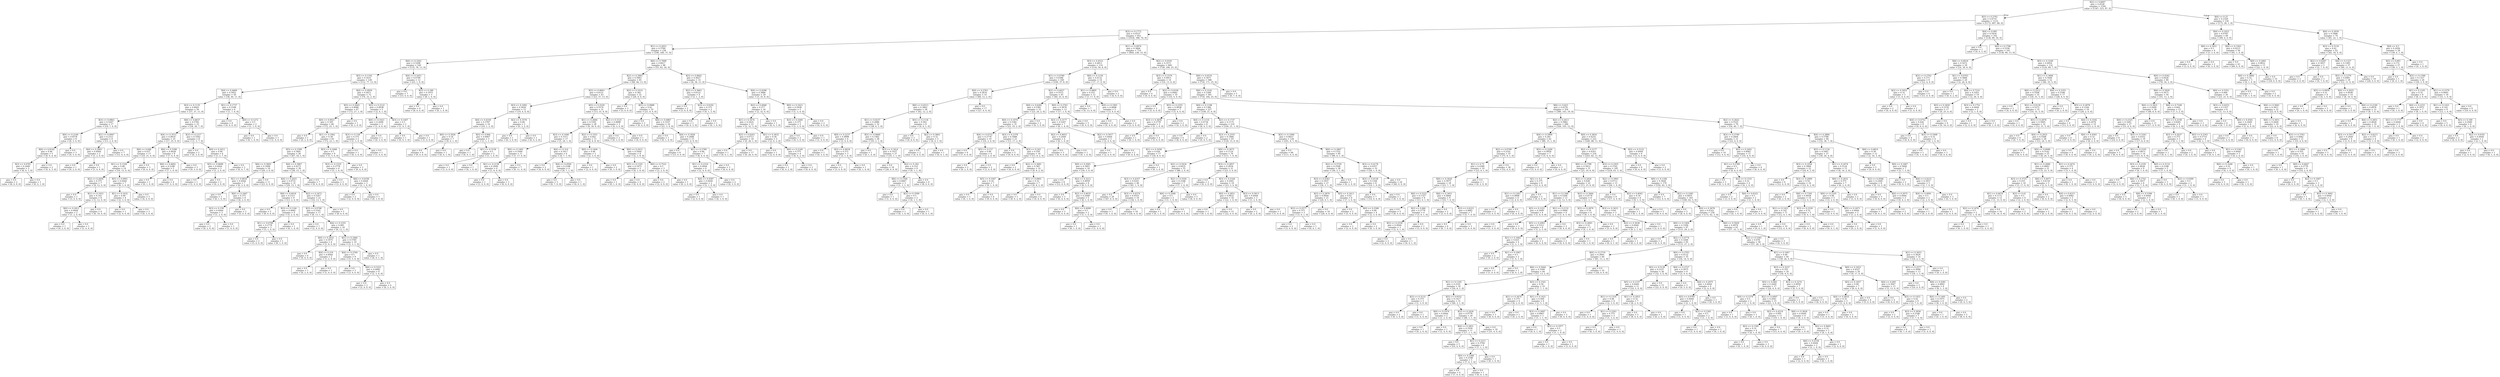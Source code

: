 digraph Tree {
node [shape=box] ;
0 [label="X[2] <= 0.6007\ngini = 0.4528\nsamples = 1244\nvalue = [1347, 523, 87, 0]"] ;
1 [label="X[5] <= 0.2762\ngini = 0.4714\nsamples = 1114\nvalue = [1172, 497, 86, 0]"] ;
0 -> 1 [labeldistance=2.5, labelangle=45, headlabel="True"] ;
2 [label="X[3] <= 0.1772\ngini = 0.4537\nsamples = 952\nvalue = [1034, 398, 70, 0]"] ;
1 -> 2 ;
3 [label="X[1] <= 0.2053\ngini = 0.5789\nsamples = 238\nvalue = [190, 160, 37, 0]"] ;
2 -> 3 ;
4 [label="X[0] <= 0.3202\ngini = 0.5208\nsamples = 140\nvalue = [135, 78, 13, 0]"] ;
3 -> 4 ;
5 [label="X[5] <= 0.1192\ngini = 0.5431\nsamples = 128\nvalue = [112, 77, 13, 0]"] ;
4 -> 5 ;
6 [label="X[4] <= 0.4669\ngini = 0.5952\nsamples = 56\nvalue = [38, 44, 11, 0]"] ;
5 -> 6 ;
7 [label="X[3] <= 0.1135\ngini = 0.6043\nsamples = 50\nvalue = [37, 37, 11, 0]"] ;
6 -> 7 ;
8 [label="X[3] <= 0.0863\ngini = 0.5267\nsamples = 17\nvalue = [19, 7, 4, 0]"] ;
7 -> 8 ;
9 [label="X[0] <= 0.2149\ngini = 0.6578\nsamples = 8\nvalue = [6, 5, 4, 0]"] ;
8 -> 9 ;
10 [label="X[6] <= 0.8142\ngini = 0.48\nsamples = 5\nvalue = [6, 0, 4, 0]"] ;
9 -> 10 ;
11 [label="X[3] <= 0.0781\ngini = 0.2449\nsamples = 3\nvalue = [6, 0, 1, 0]"] ;
10 -> 11 ;
12 [label="gini = 0.0\nsamples = 2\nvalue = [6, 0, 0, 0]"] ;
11 -> 12 ;
13 [label="gini = 0.0\nsamples = 1\nvalue = [0, 0, 1, 0]"] ;
11 -> 13 ;
14 [label="gini = 0.0\nsamples = 2\nvalue = [0, 0, 3, 0]"] ;
10 -> 14 ;
15 [label="gini = 0.0\nsamples = 3\nvalue = [0, 5, 0, 0]"] ;
9 -> 15 ;
16 [label="X[1] <= 0.0947\ngini = 0.2311\nsamples = 9\nvalue = [13, 2, 0, 0]"] ;
8 -> 16 ;
17 [label="X[4] <= 0.2893\ngini = 0.4444\nsamples = 2\nvalue = [1, 2, 0, 0]"] ;
16 -> 17 ;
18 [label="gini = 0.0\nsamples = 1\nvalue = [0, 2, 0, 0]"] ;
17 -> 18 ;
19 [label="gini = 0.0\nsamples = 1\nvalue = [1, 0, 0, 0]"] ;
17 -> 19 ;
20 [label="gini = 0.0\nsamples = 7\nvalue = [12, 0, 0, 0]"] ;
16 -> 20 ;
21 [label="X[6] <= 0.6637\ngini = 0.5792\nsamples = 33\nvalue = [18, 30, 7, 0]"] ;
7 -> 21 ;
22 [label="X[4] <= 0.3512\ngini = 0.4819\nsamples = 25\nvalue = [17, 25, 0, 0]"] ;
21 -> 22 ;
23 [label="X[6] <= 0.646\ngini = 0.437\nsamples = 17\nvalue = [10, 21, 0, 0]"] ;
22 -> 23 ;
24 [label="X[1] <= 0.1526\ngini = 0.48\nsamples = 14\nvalue = [10, 15, 0, 0]"] ;
23 -> 24 ;
25 [label="X[2] <= 0.2656\ngini = 0.375\nsamples = 7\nvalue = [4, 12, 0, 0]"] ;
24 -> 25 ;
26 [label="gini = 0.0\nsamples = 1\nvalue = [3, 0, 0, 0]"] ;
25 -> 26 ;
27 [label="X[1] <= 0.1053\ngini = 0.142\nsamples = 6\nvalue = [1, 12, 0, 0]"] ;
25 -> 27 ;
28 [label="X[0] <= 0.2412\ngini = 0.4444\nsamples = 2\nvalue = [1, 2, 0, 0]"] ;
27 -> 28 ;
29 [label="gini = 0.0\nsamples = 1\nvalue = [0, 2, 0, 0]"] ;
28 -> 29 ;
30 [label="gini = 0.0\nsamples = 1\nvalue = [1, 0, 0, 0]"] ;
28 -> 30 ;
31 [label="gini = 0.0\nsamples = 4\nvalue = [0, 10, 0, 0]"] ;
27 -> 31 ;
32 [label="X[5] <= 0.0901\ngini = 0.4444\nsamples = 7\nvalue = [6, 3, 0, 0]"] ;
24 -> 32 ;
33 [label="X[1] <= 0.1632\ngini = 0.48\nsamples = 4\nvalue = [2, 3, 0, 0]"] ;
32 -> 33 ;
34 [label="gini = 0.0\nsamples = 1\nvalue = [2, 0, 0, 0]"] ;
33 -> 34 ;
35 [label="gini = 0.0\nsamples = 3\nvalue = [0, 3, 0, 0]"] ;
33 -> 35 ;
36 [label="gini = 0.0\nsamples = 3\nvalue = [4, 0, 0, 0]"] ;
32 -> 36 ;
37 [label="gini = 0.0\nsamples = 3\nvalue = [0, 6, 0, 0]"] ;
23 -> 37 ;
38 [label="X[6] <= 0.5398\ngini = 0.4628\nsamples = 8\nvalue = [7, 4, 0, 0]"] ;
22 -> 38 ;
39 [label="X[6] <= 0.4602\ngini = 0.2188\nsamples = 5\nvalue = [7, 1, 0, 0]"] ;
38 -> 39 ;
40 [label="gini = 0.0\nsamples = 1\nvalue = [0, 1, 0, 0]"] ;
39 -> 40 ;
41 [label="gini = 0.0\nsamples = 4\nvalue = [7, 0, 0, 0]"] ;
39 -> 41 ;
42 [label="gini = 0.0\nsamples = 3\nvalue = [0, 3, 0, 0]"] ;
38 -> 42 ;
43 [label="X[3] <= 0.1217\ngini = 0.5562\nsamples = 8\nvalue = [1, 5, 7, 0]"] ;
21 -> 43 ;
44 [label="gini = 0.0\nsamples = 2\nvalue = [0, 3, 0, 0]"] ;
43 -> 44 ;
45 [label="X[0] <= 0.2412\ngini = 0.46\nsamples = 6\nvalue = [1, 2, 7, 0]"] ;
43 -> 45 ;
46 [label="X[5] <= 0.0698\ngini = 0.4444\nsamples = 3\nvalue = [1, 2, 0, 0]"] ;
45 -> 46 ;
47 [label="gini = 0.0\nsamples = 1\nvalue = [1, 0, 0, 0]"] ;
46 -> 47 ;
48 [label="gini = 0.0\nsamples = 2\nvalue = [0, 2, 0, 0]"] ;
46 -> 48 ;
49 [label="gini = 0.0\nsamples = 3\nvalue = [0, 0, 7, 0]"] ;
45 -> 49 ;
50 [label="X[1] <= 0.1737\ngini = 0.2188\nsamples = 6\nvalue = [1, 7, 0, 0]"] ;
6 -> 50 ;
51 [label="gini = 0.0\nsamples = 4\nvalue = [0, 6, 0, 0]"] ;
50 -> 51 ;
52 [label="X[0] <= 0.1272\ngini = 0.5\nsamples = 2\nvalue = [1, 1, 0, 0]"] ;
50 -> 52 ;
53 [label="gini = 0.0\nsamples = 1\nvalue = [0, 1, 0, 0]"] ;
52 -> 53 ;
54 [label="gini = 0.0\nsamples = 1\nvalue = [1, 0, 0, 0]"] ;
52 -> 54 ;
55 [label="X[4] <= 0.4959\ngini = 0.4471\nsamples = 72\nvalue = [74, 33, 2, 0]"] ;
5 -> 55 ;
56 [label="X[5] <= 0.2645\ngini = 0.4086\nsamples = 67\nvalue = [72, 27, 1, 0]"] ;
55 -> 56 ;
57 [label="X[0] <= 0.0921\ngini = 0.395\nsamples = 66\nvalue = [72, 25, 1, 0]"] ;
56 -> 57 ;
58 [label="gini = 0.0\nsamples = 1\nvalue = [0, 2, 0, 0]"] ;
57 -> 58 ;
59 [label="X[1] <= 0.1842\ngini = 0.38\nsamples = 65\nvalue = [72, 23, 1, 0]"] ;
57 -> 59 ;
60 [label="X[5] <= 0.1599\ngini = 0.3491\nsamples = 56\nvalue = [67, 18, 1, 0]"] ;
59 -> 60 ;
61 [label="X[6] <= 0.5693\ngini = 0.1699\nsamples = 18\nvalue = [29, 3, 0, 0]"] ;
60 -> 61 ;
62 [label="X[1] <= 0.0816\ngini = 0.4444\nsamples = 7\nvalue = [6, 3, 0, 0]"] ;
61 -> 62 ;
63 [label="gini = 0.0\nsamples = 1\nvalue = [0, 1, 0, 0]"] ;
62 -> 63 ;
64 [label="X[0] <= 0.1667\ngini = 0.375\nsamples = 6\nvalue = [6, 2, 0, 0]"] ;
62 -> 64 ;
65 [label="X[3] <= 0.159\ngini = 0.4444\nsamples = 3\nvalue = [1, 2, 0, 0]"] ;
64 -> 65 ;
66 [label="gini = 0.0\nsamples = 2\nvalue = [0, 2, 0, 0]"] ;
65 -> 66 ;
67 [label="gini = 0.0\nsamples = 1\nvalue = [1, 0, 0, 0]"] ;
65 -> 67 ;
68 [label="gini = 0.0\nsamples = 3\nvalue = [5, 0, 0, 0]"] ;
64 -> 68 ;
69 [label="gini = 0.0\nsamples = 11\nvalue = [23, 0, 0, 0]"] ;
61 -> 69 ;
70 [label="X[4] <= 0.3967\ngini = 0.4273\nsamples = 38\nvalue = [38, 15, 1, 0]"] ;
60 -> 70 ;
71 [label="X[4] <= 0.2025\ngini = 0.4731\nsamples = 31\nvalue = [29, 15, 1, 0]"] ;
70 -> 71 ;
72 [label="X[6] <= 0.6018\ngini = 0.2311\nsamples = 9\nvalue = [13, 2, 0, 0]"] ;
71 -> 72 ;
73 [label="gini = 0.0\nsamples = 5\nvalue = [8, 0, 0, 0]"] ;
72 -> 73 ;
74 [label="X[3] <= 0.1144\ngini = 0.4082\nsamples = 4\nvalue = [5, 2, 0, 0]"] ;
72 -> 74 ;
75 [label="X[1] <= 0.0789\ngini = 0.2778\nsamples = 3\nvalue = [5, 1, 0, 0]"] ;
74 -> 75 ;
76 [label="gini = 0.0\nsamples = 2\nvalue = [5, 0, 0, 0]"] ;
75 -> 76 ;
77 [label="gini = 0.0\nsamples = 1\nvalue = [0, 1, 0, 0]"] ;
75 -> 77 ;
78 [label="gini = 0.0\nsamples = 1\nvalue = [0, 1, 0, 0]"] ;
74 -> 78 ;
79 [label="X[2] <= 0.3472\ngini = 0.5267\nsamples = 22\nvalue = [16, 13, 1, 0]"] ;
71 -> 79 ;
80 [label="X[3] <= 0.0708\ngini = 0.5165\nsamples = 17\nvalue = [8, 13, 1, 0]"] ;
79 -> 80 ;
81 [label="gini = 0.0\nsamples = 1\nvalue = [2, 0, 0, 0]"] ;
80 -> 81 ;
82 [label="X[4] <= 0.2355\ngini = 0.485\nsamples = 16\nvalue = [6, 13, 1, 0]"] ;
80 -> 82 ;
83 [label="X[0] <= 0.2632\ngini = 0.1975\nsamples = 6\nvalue = [1, 8, 0, 0]"] ;
82 -> 83 ;
84 [label="gini = 0.0\nsamples = 4\nvalue = [0, 6, 0, 0]"] ;
83 -> 84 ;
85 [label="X[4] <= 0.219\ngini = 0.4444\nsamples = 2\nvalue = [1, 2, 0, 0]"] ;
83 -> 85 ;
86 [label="gini = 0.0\nsamples = 1\nvalue = [0, 2, 0, 0]"] ;
85 -> 86 ;
87 [label="gini = 0.0\nsamples = 1\nvalue = [1, 0, 0, 0]"] ;
85 -> 87 ;
88 [label="X[1] <= 0.1684\ngini = 0.5785\nsamples = 10\nvalue = [5, 5, 1, 0]"] ;
82 -> 88 ;
89 [label="X[4] <= 0.2769\ngini = 0.5\nsamples = 9\nvalue = [5, 5, 0, 0]"] ;
88 -> 89 ;
90 [label="gini = 0.0\nsamples = 3\nvalue = [3, 0, 0, 0]"] ;
89 -> 90 ;
91 [label="X[6] <= 0.5221\ngini = 0.4082\nsamples = 6\nvalue = [2, 5, 0, 0]"] ;
89 -> 91 ;
92 [label="gini = 0.0\nsamples = 2\nvalue = [2, 0, 0, 0]"] ;
91 -> 92 ;
93 [label="gini = 0.0\nsamples = 4\nvalue = [0, 5, 0, 0]"] ;
91 -> 93 ;
94 [label="gini = 0.0\nsamples = 1\nvalue = [0, 0, 1, 0]"] ;
88 -> 94 ;
95 [label="gini = 0.0\nsamples = 5\nvalue = [8, 0, 0, 0]"] ;
79 -> 95 ;
96 [label="gini = 0.0\nsamples = 7\nvalue = [9, 0, 0, 0]"] ;
70 -> 96 ;
97 [label="X[3] <= 0.1668\ngini = 0.5\nsamples = 9\nvalue = [5, 5, 0, 0]"] ;
59 -> 97 ;
98 [label="X[3] <= 0.1519\ngini = 0.2778\nsamples = 6\nvalue = [5, 1, 0, 0]"] ;
97 -> 98 ;
99 [label="gini = 0.0\nsamples = 3\nvalue = [3, 0, 0, 0]"] ;
98 -> 99 ;
100 [label="X[6] <= 0.6106\ngini = 0.4444\nsamples = 3\nvalue = [2, 1, 0, 0]"] ;
98 -> 100 ;
101 [label="gini = 0.0\nsamples = 2\nvalue = [2, 0, 0, 0]"] ;
100 -> 101 ;
102 [label="gini = 0.0\nsamples = 1\nvalue = [0, 1, 0, 0]"] ;
100 -> 102 ;
103 [label="gini = 0.0\nsamples = 3\nvalue = [0, 4, 0, 0]"] ;
97 -> 103 ;
104 [label="gini = 0.0\nsamples = 1\nvalue = [0, 2, 0, 0]"] ;
56 -> 104 ;
105 [label="X[5] <= 0.2122\ngini = 0.4938\nsamples = 5\nvalue = [2, 6, 1, 0]"] ;
55 -> 105 ;
106 [label="X[0] <= 0.1623\ngini = 0.2449\nsamples = 3\nvalue = [1, 6, 0, 0]"] ;
105 -> 106 ;
107 [label="X[3] <= 0.158\ngini = 0.375\nsamples = 2\nvalue = [1, 3, 0, 0]"] ;
106 -> 107 ;
108 [label="gini = 0.0\nsamples = 1\nvalue = [0, 3, 0, 0]"] ;
107 -> 108 ;
109 [label="gini = 0.0\nsamples = 1\nvalue = [1, 0, 0, 0]"] ;
107 -> 109 ;
110 [label="gini = 0.0\nsamples = 1\nvalue = [0, 3, 0, 0]"] ;
106 -> 110 ;
111 [label="X[3] <= 0.1407\ngini = 0.5\nsamples = 2\nvalue = [1, 0, 1, 0]"] ;
105 -> 111 ;
112 [label="gini = 0.0\nsamples = 1\nvalue = [0, 0, 1, 0]"] ;
111 -> 112 ;
113 [label="gini = 0.0\nsamples = 1\nvalue = [1, 0, 0, 0]"] ;
111 -> 113 ;
114 [label="X[4] <= 0.1653\ngini = 0.0799\nsamples = 12\nvalue = [23, 1, 0, 0]"] ;
4 -> 114 ;
115 [label="gini = 0.0\nsamples = 7\nvalue = [15, 0, 0, 0]"] ;
114 -> 115 ;
116 [label="X[5] <= 0.189\ngini = 0.1975\nsamples = 5\nvalue = [8, 1, 0, 0]"] ;
114 -> 116 ;
117 [label="gini = 0.0\nsamples = 4\nvalue = [8, 0, 0, 0]"] ;
116 -> 117 ;
118 [label="gini = 0.0\nsamples = 1\nvalue = [0, 1, 0, 0]"] ;
116 -> 118 ;
119 [label="X[6] <= 0.7699\ngini = 0.6017\nsamples = 98\nvalue = [55, 82, 24, 0]"] ;
3 -> 119 ;
120 [label="X[2] <= 0.3993\ngini = 0.5983\nsamples = 65\nvalue = [49, 46, 13, 0]"] ;
119 -> 120 ;
121 [label="X[5] <= 0.0843\ngini = 0.6121\nsamples = 43\nvalue = [23, 37, 13, 0]"] ;
120 -> 121 ;
122 [label="X[3] <= 0.1692\ngini = 0.5926\nsamples = 12\nvalue = [10, 4, 4, 0]"] ;
121 -> 122 ;
123 [label="X[4] <= 0.4339\ngini = 0.3787\nsamples = 10\nvalue = [10, 1, 2, 0]"] ;
122 -> 123 ;
124 [label="X[0] <= 0.3026\ngini = 0.18\nsamples = 7\nvalue = [9, 0, 1, 0]"] ;
123 -> 124 ;
125 [label="gini = 0.0\nsamples = 6\nvalue = [9, 0, 0, 0]"] ;
124 -> 125 ;
126 [label="gini = 0.0\nsamples = 1\nvalue = [0, 0, 1, 0]"] ;
124 -> 126 ;
127 [label="X[5] <= 0.064\ngini = 0.6667\nsamples = 3\nvalue = [1, 1, 1, 0]"] ;
123 -> 127 ;
128 [label="gini = 0.0\nsamples = 1\nvalue = [0, 0, 1, 0]"] ;
127 -> 128 ;
129 [label="X[1] <= 0.3158\ngini = 0.5\nsamples = 2\nvalue = [1, 1, 0, 0]"] ;
127 -> 129 ;
130 [label="gini = 0.0\nsamples = 1\nvalue = [1, 0, 0, 0]"] ;
129 -> 130 ;
131 [label="gini = 0.0\nsamples = 1\nvalue = [0, 1, 0, 0]"] ;
129 -> 131 ;
132 [label="X[2] <= 0.3576\ngini = 0.48\nsamples = 2\nvalue = [0, 3, 2, 0]"] ;
122 -> 132 ;
133 [label="gini = 0.0\nsamples = 1\nvalue = [0, 3, 0, 0]"] ;
132 -> 133 ;
134 [label="gini = 0.0\nsamples = 1\nvalue = [0, 0, 2, 0]"] ;
132 -> 134 ;
135 [label="X[5] <= 0.2529\ngini = 0.5574\nsamples = 31\nvalue = [13, 33, 9, 0]"] ;
121 -> 135 ;
136 [label="X[1] <= 0.2684\ngini = 0.5391\nsamples = 28\nvalue = [9, 30, 9, 0]"] ;
135 -> 136 ;
137 [label="X[3] <= 0.1448\ngini = 0.3311\nsamples = 17\nvalue = [5, 24, 1, 0]"] ;
136 -> 137 ;
138 [label="X[0] <= 0.1491\ngini = 0.1049\nsamples = 11\nvalue = [1, 17, 0, 0]"] ;
137 -> 138 ;
139 [label="X[1] <= 0.2158\ngini = 0.2449\nsamples = 4\nvalue = [1, 6, 0, 0]"] ;
138 -> 139 ;
140 [label="gini = 0.0\nsamples = 1\nvalue = [1, 0, 0, 0]"] ;
139 -> 140 ;
141 [label="gini = 0.0\nsamples = 3\nvalue = [0, 6, 0, 0]"] ;
139 -> 141 ;
142 [label="gini = 0.0\nsamples = 7\nvalue = [0, 11, 0, 0]"] ;
138 -> 142 ;
143 [label="X[4] <= 0.314\ngini = 0.5417\nsamples = 6\nvalue = [4, 7, 1, 0]"] ;
137 -> 143 ;
144 [label="gini = 0.0\nsamples = 2\nvalue = [4, 0, 0, 0]"] ;
143 -> 144 ;
145 [label="X[4] <= 0.4504\ngini = 0.2188\nsamples = 4\nvalue = [0, 7, 1, 0]"] ;
143 -> 145 ;
146 [label="gini = 0.0\nsamples = 3\nvalue = [0, 7, 0, 0]"] ;
145 -> 146 ;
147 [label="gini = 0.0\nsamples = 1\nvalue = [0, 0, 1, 0]"] ;
145 -> 147 ;
148 [label="X[2] <= 0.3351\ngini = 0.642\nsamples = 11\nvalue = [4, 6, 8, 0]"] ;
136 -> 148 ;
149 [label="X[0] <= 0.1404\ngini = 0.48\nsamples = 3\nvalue = [2, 3, 0, 0]"] ;
148 -> 149 ;
150 [label="gini = 0.0\nsamples = 1\nvalue = [2, 0, 0, 0]"] ;
149 -> 150 ;
151 [label="gini = 0.0\nsamples = 2\nvalue = [0, 3, 0, 0]"] ;
149 -> 151 ;
152 [label="X[0] <= 0.2412\ngini = 0.5444\nsamples = 8\nvalue = [2, 3, 8, 0]"] ;
148 -> 152 ;
153 [label="X[5] <= 0.1105\ngini = 0.1975\nsamples = 5\nvalue = [0, 1, 8, 0]"] ;
152 -> 153 ;
154 [label="gini = 0.0\nsamples = 1\nvalue = [0, 1, 0, 0]"] ;
153 -> 154 ;
155 [label="gini = 0.0\nsamples = 4\nvalue = [0, 0, 8, 0]"] ;
153 -> 155 ;
156 [label="X[6] <= 0.7522\ngini = 0.5\nsamples = 3\nvalue = [2, 2, 0, 0]"] ;
152 -> 156 ;
157 [label="gini = 0.0\nsamples = 2\nvalue = [2, 0, 0, 0]"] ;
156 -> 157 ;
158 [label="gini = 0.0\nsamples = 1\nvalue = [0, 2, 0, 0]"] ;
156 -> 158 ;
159 [label="X[2] <= 0.3125\ngini = 0.4898\nsamples = 3\nvalue = [4, 3, 0, 0]"] ;
135 -> 159 ;
160 [label="gini = 0.0\nsamples = 2\nvalue = [0, 3, 0, 0]"] ;
159 -> 160 ;
161 [label="gini = 0.0\nsamples = 1\nvalue = [4, 0, 0, 0]"] ;
159 -> 161 ;
162 [label="X[3] <= 0.1014\ngini = 0.382\nsamples = 22\nvalue = [26, 9, 0, 0]"] ;
120 -> 162 ;
163 [label="gini = 0.0\nsamples = 3\nvalue = [5, 0, 0, 0]"] ;
162 -> 163 ;
164 [label="X[5] <= 0.0988\ngini = 0.42\nsamples = 19\nvalue = [21, 9, 0, 0]"] ;
162 -> 164 ;
165 [label="gini = 0.0\nsamples = 3\nvalue = [0, 4, 0, 0]"] ;
164 -> 165 ;
166 [label="X[6] <= 0.4867\ngini = 0.3107\nsamples = 16\nvalue = [21, 5, 0, 0]"] ;
164 -> 166 ;
167 [label="gini = 0.0\nsamples = 1\nvalue = [0, 1, 0, 0]"] ;
166 -> 167 ;
168 [label="X[4] <= 0.3926\ngini = 0.2688\nsamples = 15\nvalue = [21, 4, 0, 0]"] ;
166 -> 168 ;
169 [label="gini = 0.0\nsamples = 8\nvalue = [15, 0, 0, 0]"] ;
168 -> 169 ;
170 [label="X[1] <= 0.2789\ngini = 0.48\nsamples = 7\nvalue = [6, 4, 0, 0]"] ;
168 -> 170 ;
171 [label="X[1] <= 0.2316\ngini = 0.4444\nsamples = 4\nvalue = [2, 4, 0, 0]"] ;
170 -> 171 ;
172 [label="X[4] <= 0.4587\ngini = 0.4444\nsamples = 2\nvalue = [2, 1, 0, 0]"] ;
171 -> 172 ;
173 [label="gini = 0.0\nsamples = 1\nvalue = [2, 0, 0, 0]"] ;
172 -> 173 ;
174 [label="gini = 0.0\nsamples = 1\nvalue = [0, 1, 0, 0]"] ;
172 -> 174 ;
175 [label="gini = 0.0\nsamples = 2\nvalue = [0, 3, 0, 0]"] ;
171 -> 175 ;
176 [label="gini = 0.0\nsamples = 3\nvalue = [4, 0, 0, 0]"] ;
170 -> 176 ;
177 [label="X[3] <= 0.0602\ngini = 0.4827\nsamples = 33\nvalue = [6, 36, 11, 0]"] ;
119 -> 177 ;
178 [label="X[2] <= 0.3663\ngini = 0.6122\nsamples = 4\nvalue = [3, 1, 3, 0]"] ;
177 -> 178 ;
179 [label="gini = 0.0\nsamples = 2\nvalue = [3, 0, 0, 0]"] ;
178 -> 179 ;
180 [label="X[3] <= 0.0192\ngini = 0.375\nsamples = 2\nvalue = [0, 1, 3, 0]"] ;
178 -> 180 ;
181 [label="gini = 0.0\nsamples = 1\nvalue = [0, 0, 3, 0]"] ;
180 -> 181 ;
182 [label="gini = 0.0\nsamples = 1\nvalue = [0, 1, 0, 0]"] ;
180 -> 182 ;
183 [label="X[4] <= 0.4298\ngini = 0.3866\nsamples = 29\nvalue = [3, 35, 8, 0]"] ;
177 -> 183 ;
184 [label="X[2] <= 0.4948\ngini = 0.277\nsamples = 24\nvalue = [2, 32, 4, 0]"] ;
183 -> 184 ;
185 [label="X[1] <= 0.3474\ngini = 0.2425\nsamples = 23\nvalue = [2, 32, 3, 0]"] ;
184 -> 185 ;
186 [label="X[5] <= 0.0203\ngini = 0.0713\nsamples = 18\nvalue = [0, 26, 1, 0]"] ;
185 -> 186 ;
187 [label="gini = 0.0\nsamples = 1\nvalue = [0, 0, 1, 0]"] ;
186 -> 187 ;
188 [label="gini = 0.0\nsamples = 17\nvalue = [0, 26, 0, 0]"] ;
186 -> 188 ;
189 [label="X[1] <= 0.3632\ngini = 0.56\nsamples = 5\nvalue = [2, 6, 2, 0]"] ;
185 -> 189 ;
190 [label="gini = 0.0\nsamples = 1\nvalue = [2, 0, 0, 0]"] ;
189 -> 190 ;
191 [label="X[0] <= 0.2149\ngini = 0.375\nsamples = 4\nvalue = [0, 6, 2, 0]"] ;
189 -> 191 ;
192 [label="gini = 0.0\nsamples = 1\nvalue = [0, 0, 2, 0]"] ;
191 -> 192 ;
193 [label="gini = 0.0\nsamples = 3\nvalue = [0, 6, 0, 0]"] ;
191 -> 193 ;
194 [label="gini = 0.0\nsamples = 1\nvalue = [0, 0, 1, 0]"] ;
184 -> 194 ;
195 [label="X[0] <= 0.1623\ngini = 0.5938\nsamples = 5\nvalue = [1, 3, 4, 0]"] ;
183 -> 195 ;
196 [label="X[3] <= 0.1049\ngini = 0.375\nsamples = 3\nvalue = [1, 3, 0, 0]"] ;
195 -> 196 ;
197 [label="gini = 0.0\nsamples = 2\nvalue = [0, 3, 0, 0]"] ;
196 -> 197 ;
198 [label="gini = 0.0\nsamples = 1\nvalue = [1, 0, 0, 0]"] ;
196 -> 198 ;
199 [label="gini = 0.0\nsamples = 2\nvalue = [0, 0, 4, 0]"] ;
195 -> 199 ;
200 [label="X[1] <= 0.0974\ngini = 0.3806\nsamples = 714\nvalue = [844, 238, 33, 0]"] ;
2 -> 200 ;
201 [label="X[3] <= 0.4523\ngini = 0.4813\nsamples = 114\nvalue = [116, 54, 8, 0]"] ;
200 -> 201 ;
202 [label="X[1] <= 0.0789\ngini = 0.4386\nsamples = 100\nvalue = [109, 37, 8, 0]"] ;
201 -> 202 ;
203 [label="X[0] <= 0.2763\ngini = 0.2874\nsamples = 55\nvalue = [69, 12, 2, 0]"] ;
202 -> 203 ;
204 [label="X[6] <= 0.4513\ngini = 0.3903\nsamples = 38\nvalue = [42, 12, 2, 0]"] ;
203 -> 204 ;
205 [label="X[1] <= 0.0237\ngini = 0.2686\nsamples = 32\nvalue = [38, 6, 1, 0]"] ;
204 -> 205 ;
206 [label="X[0] <= 0.2237\ngini = 0.4898\nsamples = 4\nvalue = [3, 4, 0, 0]"] ;
205 -> 206 ;
207 [label="gini = 0.0\nsamples = 1\nvalue = [0, 3, 0, 0]"] ;
206 -> 207 ;
208 [label="X[2] <= 0.4618\ngini = 0.375\nsamples = 3\nvalue = [3, 1, 0, 0]"] ;
206 -> 208 ;
209 [label="gini = 0.0\nsamples = 2\nvalue = [3, 0, 0, 0]"] ;
208 -> 209 ;
210 [label="gini = 0.0\nsamples = 1\nvalue = [0, 1, 0, 0]"] ;
208 -> 210 ;
211 [label="X[5] <= 0.0669\ngini = 0.1482\nsamples = 28\nvalue = [35, 2, 1, 0]"] ;
205 -> 211 ;
212 [label="gini = 0.0\nsamples = 1\nvalue = [0, 1, 0, 0]"] ;
211 -> 212 ;
213 [label="X[3] <= 0.3414\ngini = 0.1037\nsamples = 27\nvalue = [35, 1, 1, 0]"] ;
211 -> 213 ;
214 [label="gini = 0.0\nsamples = 18\nvalue = [26, 0, 0, 0]"] ;
213 -> 214 ;
215 [label="X[2] <= 0.342\ngini = 0.314\nsamples = 9\nvalue = [9, 1, 1, 0]"] ;
213 -> 215 ;
216 [label="X[6] <= 0.1504\ngini = 0.6667\nsamples = 3\nvalue = [1, 1, 1, 0]"] ;
215 -> 216 ;
217 [label="gini = 0.0\nsamples = 1\nvalue = [1, 0, 0, 0]"] ;
216 -> 217 ;
218 [label="X[3] <= 0.3599\ngini = 0.5\nsamples = 2\nvalue = [0, 1, 1, 0]"] ;
216 -> 218 ;
219 [label="gini = 0.0\nsamples = 1\nvalue = [0, 1, 0, 0]"] ;
218 -> 219 ;
220 [label="gini = 0.0\nsamples = 1\nvalue = [0, 0, 1, 0]"] ;
218 -> 220 ;
221 [label="gini = 0.0\nsamples = 6\nvalue = [8, 0, 0, 0]"] ;
215 -> 221 ;
222 [label="X[5] <= 0.1134\ngini = 0.562\nsamples = 6\nvalue = [4, 6, 1, 0]"] ;
204 -> 222 ;
223 [label="gini = 0.0\nsamples = 3\nvalue = [0, 6, 0, 0]"] ;
222 -> 223 ;
224 [label="X[2] <= 0.3663\ngini = 0.32\nsamples = 3\nvalue = [4, 0, 1, 0]"] ;
222 -> 224 ;
225 [label="gini = 0.0\nsamples = 2\nvalue = [4, 0, 0, 0]"] ;
224 -> 225 ;
226 [label="gini = 0.0\nsamples = 1\nvalue = [0, 0, 1, 0]"] ;
224 -> 226 ;
227 [label="gini = 0.0\nsamples = 17\nvalue = [27, 0, 0, 0]"] ;
203 -> 227 ;
228 [label="X[2] <= 0.4427\ngini = 0.5515\nsamples = 45\nvalue = [40, 25, 6, 0]"] ;
202 -> 228 ;
229 [label="X[4] <= 0.6281\ngini = 0.5381\nsamples = 33\nvalue = [23, 24, 2, 0]"] ;
228 -> 229 ;
230 [label="X[0] <= 0.1974\ngini = 0.5382\nsamples = 31\nvalue = [23, 19, 2, 0]"] ;
229 -> 230 ;
231 [label="X[4] <= 0.4752\ngini = 0.2778\nsamples = 10\nvalue = [10, 2, 0, 0]"] ;
230 -> 231 ;
232 [label="gini = 0.0\nsamples = 6\nvalue = [7, 0, 0, 0]"] ;
231 -> 232 ;
233 [label="X[5] <= 0.157\ngini = 0.48\nsamples = 4\nvalue = [3, 2, 0, 0]"] ;
231 -> 233 ;
234 [label="gini = 0.0\nsamples = 2\nvalue = [0, 2, 0, 0]"] ;
233 -> 234 ;
235 [label="gini = 0.0\nsamples = 2\nvalue = [3, 0, 0, 0]"] ;
233 -> 235 ;
236 [label="X[3] <= 0.2378\ngini = 0.5488\nsamples = 21\nvalue = [13, 17, 2, 0]"] ;
230 -> 236 ;
237 [label="gini = 0.0\nsamples = 5\nvalue = [0, 8, 0, 0]"] ;
236 -> 237 ;
238 [label="X[3] <= 0.243\ngini = 0.559\nsamples = 16\nvalue = [13, 9, 2, 0]"] ;
236 -> 238 ;
239 [label="gini = 0.0\nsamples = 2\nvalue = [4, 0, 0, 0]"] ;
238 -> 239 ;
240 [label="X[2] <= 0.3681\ngini = 0.585\nsamples = 14\nvalue = [9, 9, 2, 0]"] ;
238 -> 240 ;
241 [label="X[5] <= 0.1047\ngini = 0.18\nsamples = 7\nvalue = [9, 1, 0, 0]"] ;
240 -> 241 ;
242 [label="gini = 0.0\nsamples = 1\nvalue = [0, 1, 0, 0]"] ;
241 -> 242 ;
243 [label="gini = 0.0\nsamples = 6\nvalue = [9, 0, 0, 0]"] ;
241 -> 243 ;
244 [label="X[5] <= 0.0901\ngini = 0.32\nsamples = 7\nvalue = [0, 8, 2, 0]"] ;
240 -> 244 ;
245 [label="gini = 0.0\nsamples = 1\nvalue = [0, 0, 2, 0]"] ;
244 -> 245 ;
246 [label="gini = 0.0\nsamples = 6\nvalue = [0, 8, 0, 0]"] ;
244 -> 246 ;
247 [label="gini = 0.0\nsamples = 2\nvalue = [0, 5, 0, 0]"] ;
229 -> 247 ;
248 [label="X[0] <= 0.2763\ngini = 0.3678\nsamples = 12\nvalue = [17, 1, 4, 0]"] ;
228 -> 248 ;
249 [label="X[3] <= 0.3177\ngini = 0.5207\nsamples = 7\nvalue = [8, 1, 4, 0]"] ;
248 -> 249 ;
250 [label="X[2] <= 0.4653\ngini = 0.2449\nsamples = 4\nvalue = [6, 1, 0, 0]"] ;
249 -> 250 ;
251 [label="gini = 0.0\nsamples = 3\nvalue = [6, 0, 0, 0]"] ;
250 -> 251 ;
252 [label="gini = 0.0\nsamples = 1\nvalue = [0, 1, 0, 0]"] ;
250 -> 252 ;
253 [label="X[2] <= 0.5017\ngini = 0.4444\nsamples = 3\nvalue = [2, 0, 4, 0]"] ;
249 -> 253 ;
254 [label="gini = 0.0\nsamples = 1\nvalue = [2, 0, 0, 0]"] ;
253 -> 254 ;
255 [label="gini = 0.0\nsamples = 2\nvalue = [0, 0, 4, 0]"] ;
253 -> 255 ;
256 [label="gini = 0.0\nsamples = 5\nvalue = [9, 0, 0, 0]"] ;
248 -> 256 ;
257 [label="X[6] <= 0.1239\ngini = 0.4132\nsamples = 14\nvalue = [7, 17, 0, 0]"] ;
201 -> 257 ;
258 [label="X[1] <= 0.0895\ngini = 0.255\nsamples = 12\nvalue = [3, 17, 0, 0]"] ;
257 -> 258 ;
259 [label="gini = 0.0\nsamples = 7\nvalue = [0, 13, 0, 0]"] ;
258 -> 259 ;
260 [label="X[4] <= 0.1901\ngini = 0.4898\nsamples = 5\nvalue = [3, 4, 0, 0]"] ;
258 -> 260 ;
261 [label="gini = 0.0\nsamples = 3\nvalue = [0, 4, 0, 0]"] ;
260 -> 261 ;
262 [label="gini = 0.0\nsamples = 2\nvalue = [3, 0, 0, 0]"] ;
260 -> 262 ;
263 [label="gini = 0.0\nsamples = 2\nvalue = [4, 0, 0, 0]"] ;
257 -> 263 ;
264 [label="X[2] <= 0.0191\ngini = 0.3571\nsamples = 600\nvalue = [728, 184, 25, 0]"] ;
200 -> 264 ;
265 [label="X[3] <= 0.3379\ngini = 0.4915\nsamples = 14\nvalue = [10, 13, 0, 0]"] ;
264 -> 265 ;
266 [label="gini = 0.0\nsamples = 4\nvalue = [0, 9, 0, 0]"] ;
265 -> 266 ;
267 [label="X[2] <= 0.0104\ngini = 0.4082\nsamples = 10\nvalue = [10, 4, 0, 0]"] ;
265 -> 267 ;
268 [label="gini = 0.0\nsamples = 3\nvalue = [5, 0, 0, 0]"] ;
267 -> 268 ;
269 [label="X[5] <= 0.2355\ngini = 0.4938\nsamples = 7\nvalue = [5, 4, 0, 0]"] ;
267 -> 269 ;
270 [label="X[3] <= 0.3656\ngini = 0.2778\nsamples = 5\nvalue = [5, 1, 0, 0]"] ;
269 -> 270 ;
271 [label="gini = 0.0\nsamples = 1\nvalue = [0, 1, 0, 0]"] ;
270 -> 271 ;
272 [label="gini = 0.0\nsamples = 4\nvalue = [5, 0, 0, 0]"] ;
270 -> 272 ;
273 [label="gini = 0.0\nsamples = 2\nvalue = [0, 3, 0, 0]"] ;
269 -> 273 ;
274 [label="X[0] <= 0.6535\ngini = 0.3471\nsamples = 586\nvalue = [718, 171, 25, 0]"] ;
264 -> 274 ;
275 [label="X[6] <= 0.3142\ngini = 0.3399\nsamples = 581\nvalue = [718, 164, 25, 0]"] ;
274 -> 275 ;
276 [label="X[4] <= 0.1198\ngini = 0.1389\nsamples = 227\nvalue = [338, 21, 6, 0]"] ;
275 -> 276 ;
277 [label="X[4] <= 0.1116\ngini = 0.4734\nsamples = 8\nvalue = [8, 0, 5, 0]"] ;
276 -> 277 ;
278 [label="gini = 0.0\nsamples = 6\nvalue = [8, 0, 0, 0]"] ;
277 -> 278 ;
279 [label="gini = 0.0\nsamples = 2\nvalue = [0, 0, 5, 0]"] ;
277 -> 279 ;
280 [label="X[1] <= 0.1737\ngini = 0.1175\nsamples = 219\nvalue = [330, 21, 1, 0]"] ;
276 -> 280 ;
281 [label="X[3] <= 0.2555\ngini = 0.1866\nsamples = 93\nvalue = [129, 15, 0, 0]"] ;
280 -> 281 ;
282 [label="X[1] <= 0.1658\ngini = 0.426\nsamples = 17\nvalue = [18, 8, 0, 0]"] ;
281 -> 282 ;
283 [label="X[0] <= 0.2061\ngini = 0.3403\nsamples = 16\nvalue = [18, 5, 0, 0]"] ;
282 -> 283 ;
284 [label="gini = 0.0\nsamples = 8\nvalue = [12, 0, 0, 0]"] ;
283 -> 284 ;
285 [label="X[2] <= 0.3212\ngini = 0.4959\nsamples = 8\nvalue = [6, 5, 0, 0]"] ;
283 -> 285 ;
286 [label="gini = 0.0\nsamples = 3\nvalue = [0, 4, 0, 0]"] ;
285 -> 286 ;
287 [label="X[2] <= 0.4635\ngini = 0.2449\nsamples = 5\nvalue = [6, 1, 0, 0]"] ;
285 -> 287 ;
288 [label="gini = 0.0\nsamples = 3\nvalue = [5, 0, 0, 0]"] ;
287 -> 288 ;
289 [label="X[4] <= 0.4008\ngini = 0.5\nsamples = 2\nvalue = [1, 1, 0, 0]"] ;
287 -> 289 ;
290 [label="gini = 0.0\nsamples = 1\nvalue = [0, 1, 0, 0]"] ;
289 -> 290 ;
291 [label="gini = 0.0\nsamples = 1\nvalue = [1, 0, 0, 0]"] ;
289 -> 291 ;
292 [label="gini = 0.0\nsamples = 1\nvalue = [0, 3, 0, 0]"] ;
282 -> 292 ;
293 [label="X[0] <= 0.2675\ngini = 0.1116\nsamples = 76\nvalue = [111, 7, 0, 0]"] ;
281 -> 293 ;
294 [label="X[2] <= 0.5434\ngini = 0.0435\nsamples = 55\nvalue = [88, 2, 0, 0]"] ;
293 -> 294 ;
295 [label="X[3] <= 0.4357\ngini = 0.0241\nsamples = 48\nvalue = [81, 1, 0, 0]"] ;
294 -> 295 ;
296 [label="gini = 0.0\nsamples = 29\nvalue = [47, 0, 0, 0]"] ;
295 -> 296 ;
297 [label="X[3] <= 0.4374\ngini = 0.0555\nsamples = 19\nvalue = [34, 1, 0, 0]"] ;
295 -> 297 ;
298 [label="gini = 0.0\nsamples = 1\nvalue = [0, 1, 0, 0]"] ;
297 -> 298 ;
299 [label="gini = 0.0\nsamples = 18\nvalue = [34, 0, 0, 0]"] ;
297 -> 299 ;
300 [label="X[2] <= 0.5556\ngini = 0.2188\nsamples = 7\nvalue = [7, 1, 0, 0]"] ;
294 -> 300 ;
301 [label="X[6] <= 0.2566\ngini = 0.5\nsamples = 2\nvalue = [1, 1, 0, 0]"] ;
300 -> 301 ;
302 [label="gini = 0.0\nsamples = 1\nvalue = [0, 1, 0, 0]"] ;
301 -> 302 ;
303 [label="gini = 0.0\nsamples = 1\nvalue = [1, 0, 0, 0]"] ;
301 -> 303 ;
304 [label="gini = 0.0\nsamples = 5\nvalue = [6, 0, 0, 0]"] ;
300 -> 304 ;
305 [label="X[3] <= 0.2857\ngini = 0.2934\nsamples = 21\nvalue = [23, 5, 0, 0]"] ;
293 -> 305 ;
306 [label="gini = 0.0\nsamples = 2\nvalue = [0, 2, 0, 0]"] ;
305 -> 306 ;
307 [label="X[3] <= 0.5328\ngini = 0.2041\nsamples = 19\nvalue = [23, 3, 0, 0]"] ;
305 -> 307 ;
308 [label="X[0] <= 0.2851\ngini = 0.0832\nsamples = 16\nvalue = [22, 1, 0, 0]"] ;
307 -> 308 ;
309 [label="gini = 0.0\nsamples = 1\nvalue = [0, 1, 0, 0]"] ;
308 -> 309 ;
310 [label="gini = 0.0\nsamples = 15\nvalue = [22, 0, 0, 0]"] ;
308 -> 310 ;
311 [label="X[3] <= 0.5613\ngini = 0.4444\nsamples = 3\nvalue = [1, 2, 0, 0]"] ;
307 -> 311 ;
312 [label="gini = 0.0\nsamples = 2\nvalue = [0, 2, 0, 0]"] ;
311 -> 312 ;
313 [label="gini = 0.0\nsamples = 1\nvalue = [1, 0, 0, 0]"] ;
311 -> 313 ;
314 [label="X[5] <= 0.1948\ngini = 0.0653\nsamples = 126\nvalue = [201, 6, 1, 0]"] ;
280 -> 314 ;
315 [label="gini = 0.0\nsamples = 66\nvalue = [111, 0, 0, 0]"] ;
314 -> 315 ;
316 [label="X[0] <= 0.2807\ngini = 0.1352\nsamples = 60\nvalue = [90, 6, 1, 0]"] ;
314 -> 316 ;
317 [label="X[2] <= 0.5729\ngini = 0.2506\nsamples = 28\nvalue = [36, 5, 1, 0]"] ;
316 -> 317 ;
318 [label="X[3] <= 0.4363\ngini = 0.1837\nsamples = 27\nvalue = [36, 3, 1, 0]"] ;
317 -> 318 ;
319 [label="X[3] <= 0.2879\ngini = 0.0644\nsamples = 21\nvalue = [29, 0, 1, 0]"] ;
318 -> 319 ;
320 [label="X[3] <= 0.2577\ngini = 0.375\nsamples = 3\nvalue = [3, 0, 1, 0]"] ;
319 -> 320 ;
321 [label="gini = 0.0\nsamples = 2\nvalue = [3, 0, 0, 0]"] ;
320 -> 321 ;
322 [label="gini = 0.0\nsamples = 1\nvalue = [0, 0, 1, 0]"] ;
320 -> 322 ;
323 [label="gini = 0.0\nsamples = 18\nvalue = [26, 0, 0, 0]"] ;
319 -> 323 ;
324 [label="X[5] <= 0.2413\ngini = 0.42\nsamples = 6\nvalue = [7, 3, 0, 0]"] ;
318 -> 324 ;
325 [label="gini = 0.0\nsamples = 2\nvalue = [5, 0, 0, 0]"] ;
324 -> 325 ;
326 [label="X[0] <= 0.2588\ngini = 0.48\nsamples = 4\nvalue = [2, 3, 0, 0]"] ;
324 -> 326 ;
327 [label="gini = 0.0\nsamples = 2\nvalue = [2, 0, 0, 0]"] ;
326 -> 327 ;
328 [label="gini = 0.0\nsamples = 2\nvalue = [0, 3, 0, 0]"] ;
326 -> 328 ;
329 [label="gini = 0.0\nsamples = 1\nvalue = [0, 2, 0, 0]"] ;
317 -> 329 ;
330 [label="X[3] <= 0.4178\ngini = 0.0357\nsamples = 32\nvalue = [54, 1, 0, 0]"] ;
316 -> 330 ;
331 [label="X[3] <= 0.4128\ngini = 0.1244\nsamples = 8\nvalue = [14, 1, 0, 0]"] ;
330 -> 331 ;
332 [label="gini = 0.0\nsamples = 7\nvalue = [14, 0, 0, 0]"] ;
331 -> 332 ;
333 [label="gini = 0.0\nsamples = 1\nvalue = [0, 1, 0, 0]"] ;
331 -> 333 ;
334 [label="gini = 0.0\nsamples = 24\nvalue = [40, 0, 0, 0]"] ;
330 -> 334 ;
335 [label="X[6] <= 0.623\ngini = 0.4376\nsamples = 354\nvalue = [380, 143, 19, 0]"] ;
275 -> 335 ;
336 [label="X[2] <= 0.2413\ngini = 0.3982\nsamples = 284\nvalue = [326, 103, 12, 0]"] ;
335 -> 336 ;
337 [label="X[4] <= 0.5909\ngini = 0.281\nsamples = 62\nvalue = [80, 15, 1, 0]"] ;
336 -> 337 ;
338 [label="X[2] <= 0.0799\ngini = 0.2101\nsamples = 55\nvalue = [75, 9, 1, 0]"] ;
337 -> 338 ;
339 [label="X[1] <= 0.75\ngini = 0.4389\nsamples = 19\nvalue = [23, 9, 1, 0]"] ;
338 -> 339 ;
340 [label="X[0] <= 0.3026\ngini = 0.3975\nsamples = 18\nvalue = [23, 7, 1, 0]"] ;
339 -> 340 ;
341 [label="X[6] <= 0.5221\ngini = 0.1327\nsamples = 9\nvalue = [13, 0, 1, 0]"] ;
340 -> 341 ;
342 [label="gini = 0.0\nsamples = 5\nvalue = [8, 0, 0, 0]"] ;
341 -> 342 ;
343 [label="X[2] <= 0.066\ngini = 0.2778\nsamples = 4\nvalue = [5, 0, 1, 0]"] ;
341 -> 343 ;
344 [label="X[5] <= 0.2558\ngini = 0.4444\nsamples = 3\nvalue = [2, 0, 1, 0]"] ;
343 -> 344 ;
345 [label="gini = 0.0\nsamples = 2\nvalue = [2, 0, 0, 0]"] ;
344 -> 345 ;
346 [label="gini = 0.0\nsamples = 1\nvalue = [0, 0, 1, 0]"] ;
344 -> 346 ;
347 [label="gini = 0.0\nsamples = 1\nvalue = [3, 0, 0, 0]"] ;
343 -> 347 ;
348 [label="X[6] <= 0.3451\ngini = 0.4844\nsamples = 9\nvalue = [10, 7, 0, 0]"] ;
340 -> 348 ;
349 [label="gini = 0.0\nsamples = 2\nvalue = [5, 0, 0, 0]"] ;
348 -> 349 ;
350 [label="X[3] <= 0.4223\ngini = 0.4861\nsamples = 7\nvalue = [5, 7, 0, 0]"] ;
348 -> 350 ;
351 [label="gini = 0.0\nsamples = 4\nvalue = [0, 7, 0, 0]"] ;
350 -> 351 ;
352 [label="gini = 0.0\nsamples = 3\nvalue = [5, 0, 0, 0]"] ;
350 -> 352 ;
353 [label="gini = 0.0\nsamples = 1\nvalue = [0, 2, 0, 0]"] ;
339 -> 353 ;
354 [label="gini = 0.0\nsamples = 36\nvalue = [52, 0, 0, 0]"] ;
338 -> 354 ;
355 [label="X[5] <= 0.2209\ngini = 0.4959\nsamples = 7\nvalue = [5, 6, 0, 0]"] ;
337 -> 355 ;
356 [label="gini = 0.0\nsamples = 4\nvalue = [5, 0, 0, 0]"] ;
355 -> 356 ;
357 [label="gini = 0.0\nsamples = 3\nvalue = [0, 6, 0, 0]"] ;
355 -> 357 ;
358 [label="X[0] <= 0.3816\ngini = 0.4255\nsamples = 222\nvalue = [246, 88, 11, 0]"] ;
336 -> 358 ;
359 [label="X[2] <= 0.3177\ngini = 0.4163\nsamples = 216\nvalue = [243, 82, 11, 0]"] ;
358 -> 359 ;
360 [label="X[0] <= 0.1798\ngini = 0.5912\nsamples = 31\nvalue = [25, 19, 6, 0]"] ;
359 -> 360 ;
361 [label="X[1] <= 0.2\ngini = 0.375\nsamples = 9\nvalue = [12, 4, 0, 0]"] ;
360 -> 361 ;
362 [label="X[1] <= 0.1263\ngini = 0.4898\nsamples = 4\nvalue = [3, 4, 0, 0]"] ;
361 -> 362 ;
363 [label="gini = 0.0\nsamples = 2\nvalue = [3, 0, 0, 0]"] ;
362 -> 363 ;
364 [label="gini = 0.0\nsamples = 2\nvalue = [0, 4, 0, 0]"] ;
362 -> 364 ;
365 [label="gini = 0.0\nsamples = 5\nvalue = [9, 0, 0, 0]"] ;
361 -> 365 ;
366 [label="X[3] <= 0.2426\ngini = 0.628\nsamples = 22\nvalue = [13, 15, 6, 0]"] ;
360 -> 366 ;
367 [label="X[1] <= 0.1368\ngini = 0.5208\nsamples = 13\nvalue = [2, 12, 5, 0]"] ;
366 -> 367 ;
368 [label="X[5] <= 0.1221\ngini = 0.2449\nsamples = 4\nvalue = [1, 6, 0, 0]"] ;
367 -> 368 ;
369 [label="gini = 0.0\nsamples = 1\nvalue = [1, 0, 0, 0]"] ;
368 -> 369 ;
370 [label="gini = 0.0\nsamples = 3\nvalue = [0, 6, 0, 0]"] ;
368 -> 370 ;
371 [label="X[1] <= 0.2132\ngini = 0.5694\nsamples = 9\nvalue = [1, 6, 5, 0]"] ;
367 -> 371 ;
372 [label="X[5] <= 0.2093\ngini = 0.5312\nsamples = 6\nvalue = [1, 2, 5, 0]"] ;
371 -> 372 ;
373 [label="X[1] <= 0.1842\ngini = 0.625\nsamples = 4\nvalue = [1, 2, 1, 0]"] ;
372 -> 373 ;
374 [label="gini = 0.0\nsamples = 2\nvalue = [0, 2, 0, 0]"] ;
373 -> 374 ;
375 [label="X[1] <= 0.1947\ngini = 0.5\nsamples = 2\nvalue = [1, 0, 1, 0]"] ;
373 -> 375 ;
376 [label="gini = 0.0\nsamples = 1\nvalue = [1, 0, 0, 0]"] ;
375 -> 376 ;
377 [label="gini = 0.0\nsamples = 1\nvalue = [0, 0, 1, 0]"] ;
375 -> 377 ;
378 [label="gini = 0.0\nsamples = 2\nvalue = [0, 0, 4, 0]"] ;
372 -> 378 ;
379 [label="gini = 0.0\nsamples = 3\nvalue = [0, 4, 0, 0]"] ;
371 -> 379 ;
380 [label="X[3] <= 0.3064\ngini = 0.4178\nsamples = 9\nvalue = [11, 3, 1, 0]"] ;
366 -> 380 ;
381 [label="X[3] <= 0.2879\ngini = 0.18\nsamples = 6\nvalue = [9, 1, 0, 0]"] ;
380 -> 381 ;
382 [label="X[3] <= 0.2693\ngini = 0.32\nsamples = 3\nvalue = [4, 1, 0, 0]"] ;
381 -> 382 ;
383 [label="gini = 0.0\nsamples = 2\nvalue = [4, 0, 0, 0]"] ;
382 -> 383 ;
384 [label="gini = 0.0\nsamples = 1\nvalue = [0, 1, 0, 0]"] ;
382 -> 384 ;
385 [label="gini = 0.0\nsamples = 3\nvalue = [5, 0, 0, 0]"] ;
381 -> 385 ;
386 [label="X[3] <= 0.3433\ngini = 0.64\nsamples = 3\nvalue = [2, 2, 1, 0]"] ;
380 -> 386 ;
387 [label="X[2] <= 0.3038\ngini = 0.4444\nsamples = 2\nvalue = [0, 2, 1, 0]"] ;
386 -> 387 ;
388 [label="gini = 0.0\nsamples = 1\nvalue = [0, 0, 1, 0]"] ;
387 -> 388 ;
389 [label="gini = 0.0\nsamples = 1\nvalue = [0, 2, 0, 0]"] ;
387 -> 389 ;
390 [label="gini = 0.0\nsamples = 1\nvalue = [2, 0, 0, 0]"] ;
386 -> 390 ;
391 [label="X[3] <= 0.1925\ngini = 0.3702\nsamples = 185\nvalue = [218, 63, 5, 0]"] ;
359 -> 391 ;
392 [label="X[2] <= 0.3993\ngini = 0.0713\nsamples = 15\nvalue = [26, 1, 0, 0]"] ;
391 -> 392 ;
393 [label="gini = 0.0\nsamples = 9\nvalue = [17, 0, 0, 0]"] ;
392 -> 393 ;
394 [label="X[2] <= 0.4045\ngini = 0.18\nsamples = 6\nvalue = [9, 1, 0, 0]"] ;
392 -> 394 ;
395 [label="gini = 0.0\nsamples = 1\nvalue = [0, 1, 0, 0]"] ;
394 -> 395 ;
396 [label="gini = 0.0\nsamples = 5\nvalue = [9, 0, 0, 0]"] ;
394 -> 396 ;
397 [label="X[0] <= 0.1184\ngini = 0.3928\nsamples = 170\nvalue = [192, 62, 5, 0]"] ;
391 -> 397 ;
398 [label="gini = 0.0\nsamples = 7\nvalue = [12, 0, 0, 0]"] ;
397 -> 398 ;
399 [label="X[2] <= 0.3385\ngini = 0.4055\nsamples = 163\nvalue = [180, 62, 5, 0]"] ;
397 -> 399 ;
400 [label="gini = 0.0\nsamples = 5\nvalue = [8, 0, 0, 0]"] ;
399 -> 400 ;
401 [label="X[4] <= 0.3678\ngini = 0.4143\nsamples = 158\nvalue = [172, 62, 5, 0]"] ;
399 -> 401 ;
402 [label="X[0] <= 0.1404\ngini = 0.3399\nsamples = 97\nvalue = [115, 29, 2, 0]"] ;
401 -> 402 ;
403 [label="gini = 0.0\nsamples = 2\nvalue = [0, 2, 0, 0]"] ;
402 -> 403 ;
404 [label="X[2] <= 0.4774\ngini = 0.3269\nsamples = 95\nvalue = [115, 27, 2, 0]"] ;
402 -> 404 ;
405 [label="X[0] <= 0.2719\ngini = 0.2693\nsamples = 60\nvalue = [81, 13, 2, 0]"] ;
404 -> 405 ;
406 [label="X[6] <= 0.5044\ngini = 0.3399\nsamples = 44\nvalue = [57, 13, 2, 0]"] ;
405 -> 406 ;
407 [label="X[1] <= 0.1105\ngini = 0.2191\nsamples = 34\nvalue = [50, 6, 1, 0]"] ;
406 -> 407 ;
408 [label="X[3] <= 0.3133\ngini = 0.375\nsamples = 3\nvalue = [1, 3, 0, 0]"] ;
407 -> 408 ;
409 [label="gini = 0.0\nsamples = 2\nvalue = [0, 3, 0, 0]"] ;
408 -> 409 ;
410 [label="gini = 0.0\nsamples = 1\nvalue = [1, 0, 0, 0]"] ;
408 -> 410 ;
411 [label="X[5] <= 0.0552\ngini = 0.1417\nsamples = 31\nvalue = [49, 3, 1, 0]"] ;
407 -> 411 ;
412 [label="X[0] <= 0.1974\ngini = 0.4444\nsamples = 2\nvalue = [1, 2, 0, 0]"] ;
411 -> 412 ;
413 [label="gini = 0.0\nsamples = 1\nvalue = [0, 2, 0, 0]"] ;
412 -> 413 ;
414 [label="gini = 0.0\nsamples = 1\nvalue = [1, 0, 0, 0]"] ;
412 -> 414 ;
415 [label="X[3] <= 0.2426\ngini = 0.0776\nsamples = 29\nvalue = [48, 1, 1, 0]"] ;
411 -> 415 ;
416 [label="X[4] <= 0.2851\ngini = 0.1939\nsamples = 11\nvalue = [17, 1, 1, 0]"] ;
415 -> 416 ;
417 [label="gini = 0.0\nsamples = 5\nvalue = [10, 0, 0, 0]"] ;
416 -> 417 ;
418 [label="X[1] <= 0.2211\ngini = 0.3704\nsamples = 6\nvalue = [7, 1, 1, 0]"] ;
416 -> 418 ;
419 [label="X[0] <= 0.2368\ngini = 0.2188\nsamples = 5\nvalue = [7, 0, 1, 0]"] ;
418 -> 419 ;
420 [label="gini = 0.0\nsamples = 4\nvalue = [7, 0, 0, 0]"] ;
419 -> 420 ;
421 [label="gini = 0.0\nsamples = 1\nvalue = [0, 0, 1, 0]"] ;
419 -> 421 ;
422 [label="gini = 0.0\nsamples = 1\nvalue = [0, 1, 0, 0]"] ;
418 -> 422 ;
423 [label="gini = 0.0\nsamples = 18\nvalue = [31, 0, 0, 0]"] ;
415 -> 423 ;
424 [label="X[5] <= 0.1541\ngini = 0.56\nsamples = 10\nvalue = [7, 7, 1, 0]"] ;
406 -> 424 ;
425 [label="X[1] <= 0.3474\ngini = 0.375\nsamples = 4\nvalue = [6, 2, 0, 0]"] ;
424 -> 425 ;
426 [label="gini = 0.0\nsamples = 3\nvalue = [6, 0, 0, 0]"] ;
425 -> 426 ;
427 [label="gini = 0.0\nsamples = 1\nvalue = [0, 2, 0, 0]"] ;
425 -> 427 ;
428 [label="X[1] <= 0.1421\ngini = 0.449\nsamples = 6\nvalue = [1, 5, 1, 0]"] ;
424 -> 428 ;
429 [label="X[3] <= 0.2697\ngini = 0.6667\nsamples = 3\nvalue = [1, 1, 1, 0]"] ;
428 -> 429 ;
430 [label="gini = 0.0\nsamples = 1\nvalue = [0, 0, 1, 0]"] ;
429 -> 430 ;
431 [label="X[5] <= 0.1977\ngini = 0.5\nsamples = 2\nvalue = [1, 1, 0, 0]"] ;
429 -> 431 ;
432 [label="gini = 0.0\nsamples = 1\nvalue = [0, 1, 0, 0]"] ;
431 -> 432 ;
433 [label="gini = 0.0\nsamples = 1\nvalue = [1, 0, 0, 0]"] ;
431 -> 433 ;
434 [label="gini = 0.0\nsamples = 3\nvalue = [0, 4, 0, 0]"] ;
428 -> 434 ;
435 [label="gini = 0.0\nsamples = 16\nvalue = [24, 0, 0, 0]"] ;
405 -> 435 ;
436 [label="X[0] <= 0.2763\ngini = 0.4132\nsamples = 35\nvalue = [34, 14, 0, 0]"] ;
404 -> 436 ;
437 [label="X[2] <= 0.5139\ngini = 0.2337\nsamples = 26\nvalue = [32, 5, 0, 0]"] ;
436 -> 437 ;
438 [label="X[5] <= 0.1337\ngini = 0.4444\nsamples = 11\nvalue = [10, 5, 0, 0]"] ;
437 -> 438 ;
439 [label="X[1] <= 0.1316\ngini = 0.48\nsamples = 4\nvalue = [2, 3, 0, 0]"] ;
438 -> 439 ;
440 [label="gini = 0.0\nsamples = 1\nvalue = [1, 0, 0, 0]"] ;
439 -> 440 ;
441 [label="X[1] <= 0.2263\ngini = 0.375\nsamples = 3\nvalue = [1, 3, 0, 0]"] ;
439 -> 441 ;
442 [label="gini = 0.0\nsamples = 2\nvalue = [0, 3, 0, 0]"] ;
441 -> 442 ;
443 [label="gini = 0.0\nsamples = 1\nvalue = [1, 0, 0, 0]"] ;
441 -> 443 ;
444 [label="X[1] <= 0.2053\ngini = 0.32\nsamples = 7\nvalue = [8, 2, 0, 0]"] ;
438 -> 444 ;
445 [label="gini = 0.0\nsamples = 5\nvalue = [8, 0, 0, 0]"] ;
444 -> 445 ;
446 [label="gini = 0.0\nsamples = 2\nvalue = [0, 2, 0, 0]"] ;
444 -> 446 ;
447 [label="gini = 0.0\nsamples = 15\nvalue = [22, 0, 0, 0]"] ;
437 -> 447 ;
448 [label="X[4] <= 0.2727\ngini = 0.2975\nsamples = 9\nvalue = [2, 9, 0, 0]"] ;
436 -> 448 ;
449 [label="gini = 0.0\nsamples = 5\nvalue = [0, 5, 0, 0]"] ;
448 -> 449 ;
450 [label="X[4] <= 0.2975\ngini = 0.4444\nsamples = 4\nvalue = [2, 4, 0, 0]"] ;
448 -> 450 ;
451 [label="X[5] <= 0.0785\ngini = 0.4444\nsamples = 3\nvalue = [2, 1, 0, 0]"] ;
450 -> 451 ;
452 [label="gini = 0.0\nsamples = 1\nvalue = [1, 0, 0, 0]"] ;
451 -> 452 ;
453 [label="X[3] <= 0.2361\ngini = 0.5\nsamples = 2\nvalue = [1, 1, 0, 0]"] ;
451 -> 453 ;
454 [label="gini = 0.0\nsamples = 1\nvalue = [1, 0, 0, 0]"] ;
453 -> 454 ;
455 [label="gini = 0.0\nsamples = 1\nvalue = [0, 1, 0, 0]"] ;
453 -> 455 ;
456 [label="gini = 0.0\nsamples = 1\nvalue = [0, 3, 0, 0]"] ;
450 -> 456 ;
457 [label="X[6] <= 0.5929\ngini = 0.4974\nsamples = 61\nvalue = [57, 33, 3, 0]"] ;
401 -> 457 ;
458 [label="X[2] <= 0.5365\ngini = 0.478\nsamples = 58\nvalue = [57, 28, 3, 0]"] ;
457 -> 458 ;
459 [label="X[1] <= 0.1947\ngini = 0.48\nsamples = 44\nvalue = [39, 26, 0, 0]"] ;
458 -> 459 ;
460 [label="X[3] <= 0.3237\ngini = 0.355\nsamples = 24\nvalue = [30, 9, 0, 0]"] ;
459 -> 460 ;
461 [label="X[5] <= 0.064\ngini = 0.2449\nsamples = 17\nvalue = [24, 4, 0, 0]"] ;
460 -> 461 ;
462 [label="X[0] <= 0.1579\ngini = 0.5\nsamples = 2\nvalue = [1, 1, 0, 0]"] ;
461 -> 462 ;
463 [label="gini = 0.0\nsamples = 1\nvalue = [1, 0, 0, 0]"] ;
462 -> 463 ;
464 [label="gini = 0.0\nsamples = 1\nvalue = [0, 1, 0, 0]"] ;
462 -> 464 ;
465 [label="X[2] <= 0.4497\ngini = 0.2041\nsamples = 15\nvalue = [23, 3, 0, 0]"] ;
461 -> 465 ;
466 [label="X[2] <= 0.4219\ngini = 0.095\nsamples = 11\nvalue = [19, 1, 0, 0]"] ;
465 -> 466 ;
467 [label="X[5] <= 0.1395\ngini = 0.32\nsamples = 4\nvalue = [4, 1, 0, 0]"] ;
466 -> 467 ;
468 [label="gini = 0.0\nsamples = 1\nvalue = [0, 1, 0, 0]"] ;
467 -> 468 ;
469 [label="gini = 0.0\nsamples = 3\nvalue = [4, 0, 0, 0]"] ;
467 -> 469 ;
470 [label="gini = 0.0\nsamples = 7\nvalue = [15, 0, 0, 0]"] ;
466 -> 470 ;
471 [label="X[6] <= 0.3628\ngini = 0.4444\nsamples = 4\nvalue = [4, 2, 0, 0]"] ;
465 -> 471 ;
472 [label="gini = 0.0\nsamples = 1\nvalue = [0, 1, 0, 0]"] ;
471 -> 472 ;
473 [label="X[2] <= 0.4601\ngini = 0.32\nsamples = 3\nvalue = [4, 1, 0, 0]"] ;
471 -> 473 ;
474 [label="X[6] <= 0.4336\ngini = 0.4444\nsamples = 2\nvalue = [2, 1, 0, 0]"] ;
473 -> 474 ;
475 [label="gini = 0.0\nsamples = 1\nvalue = [2, 0, 0, 0]"] ;
474 -> 475 ;
476 [label="gini = 0.0\nsamples = 1\nvalue = [0, 1, 0, 0]"] ;
474 -> 476 ;
477 [label="gini = 0.0\nsamples = 1\nvalue = [2, 0, 0, 0]"] ;
473 -> 477 ;
478 [label="X[3] <= 0.3274\ngini = 0.4959\nsamples = 7\nvalue = [6, 5, 0, 0]"] ;
460 -> 478 ;
479 [label="gini = 0.0\nsamples = 2\nvalue = [0, 5, 0, 0]"] ;
478 -> 479 ;
480 [label="gini = 0.0\nsamples = 5\nvalue = [6, 0, 0, 0]"] ;
478 -> 480 ;
481 [label="X[0] <= 0.1623\ngini = 0.4527\nsamples = 20\nvalue = [9, 17, 0, 0]"] ;
459 -> 481 ;
482 [label="X[5] <= 0.1657\ngini = 0.48\nsamples = 7\nvalue = [6, 4, 0, 0]"] ;
481 -> 482 ;
483 [label="X[4] <= 0.4835\ngini = 0.32\nsamples = 3\nvalue = [1, 4, 0, 0]"] ;
482 -> 483 ;
484 [label="gini = 0.0\nsamples = 1\nvalue = [1, 0, 0, 0]"] ;
483 -> 484 ;
485 [label="gini = 0.0\nsamples = 2\nvalue = [0, 4, 0, 0]"] ;
483 -> 485 ;
486 [label="gini = 0.0\nsamples = 4\nvalue = [5, 0, 0, 0]"] ;
482 -> 486 ;
487 [label="X[4] <= 0.405\ngini = 0.3047\nsamples = 13\nvalue = [3, 13, 0, 0]"] ;
481 -> 487 ;
488 [label="gini = 0.0\nsamples = 4\nvalue = [0, 6, 0, 0]"] ;
487 -> 488 ;
489 [label="X[5] <= 0.1453\ngini = 0.42\nsamples = 9\nvalue = [3, 7, 0, 0]"] ;
487 -> 489 ;
490 [label="gini = 0.0\nsamples = 2\nvalue = [2, 0, 0, 0]"] ;
489 -> 490 ;
491 [label="X[3] <= 0.3656\ngini = 0.2188\nsamples = 7\nvalue = [1, 7, 0, 0]"] ;
489 -> 491 ;
492 [label="gini = 0.0\nsamples = 6\nvalue = [0, 7, 0, 0]"] ;
491 -> 492 ;
493 [label="gini = 0.0\nsamples = 1\nvalue = [1, 0, 0, 0]"] ;
491 -> 493 ;
494 [label="X[1] <= 0.3053\ngini = 0.3629\nsamples = 14\nvalue = [18, 2, 3, 0]"] ;
458 -> 494 ;
495 [label="X[3] <= 0.2577\ngini = 0.3099\nsamples = 13\nvalue = [18, 1, 3, 0]"] ;
494 -> 495 ;
496 [label="gini = 0.0\nsamples = 5\nvalue = [10, 0, 0, 0]"] ;
495 -> 496 ;
497 [label="X[6] <= 0.4381\ngini = 0.4861\nsamples = 8\nvalue = [8, 1, 3, 0]"] ;
495 -> 497 ;
498 [label="X[0] <= 0.1491\ngini = 0.1975\nsamples = 6\nvalue = [8, 1, 0, 0]"] ;
497 -> 498 ;
499 [label="gini = 0.0\nsamples = 1\nvalue = [0, 1, 0, 0]"] ;
498 -> 499 ;
500 [label="gini = 0.0\nsamples = 5\nvalue = [8, 0, 0, 0]"] ;
498 -> 500 ;
501 [label="gini = 0.0\nsamples = 2\nvalue = [0, 0, 3, 0]"] ;
497 -> 501 ;
502 [label="gini = 0.0\nsamples = 1\nvalue = [0, 1, 0, 0]"] ;
494 -> 502 ;
503 [label="gini = 0.0\nsamples = 3\nvalue = [0, 5, 0, 0]"] ;
457 -> 503 ;
504 [label="X[2] <= 0.5122\ngini = 0.4444\nsamples = 6\nvalue = [3, 6, 0, 0]"] ;
358 -> 504 ;
505 [label="gini = 0.0\nsamples = 4\nvalue = [0, 6, 0, 0]"] ;
504 -> 505 ;
506 [label="gini = 0.0\nsamples = 2\nvalue = [3, 0, 0, 0]"] ;
504 -> 506 ;
507 [label="X[2] <= 0.2622\ngini = 0.5525\nsamples = 70\nvalue = [54, 40, 7, 0]"] ;
335 -> 507 ;
508 [label="X[3] <= 0.2749\ngini = 0.2604\nsamples = 21\nvalue = [22, 4, 0, 0]"] ;
507 -> 508 ;
509 [label="gini = 0.0\nsamples = 10\nvalue = [12, 0, 0, 0]"] ;
508 -> 509 ;
510 [label="X[5] <= 0.2442\ngini = 0.4082\nsamples = 11\nvalue = [10, 4, 0, 0]"] ;
508 -> 510 ;
511 [label="X[1] <= 0.2789\ngini = 0.5\nsamples = 7\nvalue = [4, 4, 0, 0]"] ;
510 -> 511 ;
512 [label="gini = 0.0\nsamples = 3\nvalue = [0, 3, 0, 0]"] ;
511 -> 512 ;
513 [label="X[2] <= 0.1319\ngini = 0.32\nsamples = 4\nvalue = [4, 1, 0, 0]"] ;
511 -> 513 ;
514 [label="gini = 0.0\nsamples = 2\nvalue = [3, 0, 0, 0]"] ;
513 -> 514 ;
515 [label="X[4] <= 0.6322\ngini = 0.5\nsamples = 2\nvalue = [1, 1, 0, 0]"] ;
513 -> 515 ;
516 [label="gini = 0.0\nsamples = 1\nvalue = [0, 1, 0, 0]"] ;
515 -> 516 ;
517 [label="gini = 0.0\nsamples = 1\nvalue = [1, 0, 0, 0]"] ;
515 -> 517 ;
518 [label="gini = 0.0\nsamples = 4\nvalue = [6, 0, 0, 0]"] ;
510 -> 518 ;
519 [label="X[4] <= 0.3884\ngini = 0.5788\nsamples = 49\nvalue = [32, 36, 7, 0]"] ;
507 -> 519 ;
520 [label="X[5] <= 0.1134\ngini = 0.5487\nsamples = 37\nvalue = [30, 20, 4, 0]"] ;
519 -> 520 ;
521 [label="X[3] <= 0.1934\ngini = 0.3984\nsamples = 22\nvalue = [24, 6, 2, 0]"] ;
520 -> 521 ;
522 [label="gini = 0.0\nsamples = 6\nvalue = [12, 0, 0, 0]"] ;
521 -> 522 ;
523 [label="X[3] <= 0.2009\ngini = 0.54\nsamples = 16\nvalue = [12, 6, 2, 0]"] ;
521 -> 523 ;
524 [label="gini = 0.0\nsamples = 2\nvalue = [0, 2, 0, 0]"] ;
523 -> 524 ;
525 [label="X[6] <= 0.7345\ngini = 0.4938\nsamples = 14\nvalue = [12, 4, 2, 0]"] ;
523 -> 525 ;
526 [label="X[1] <= 0.1421\ngini = 0.142\nsamples = 11\nvalue = [12, 0, 1, 0]"] ;
525 -> 526 ;
527 [label="gini = 0.0\nsamples = 1\nvalue = [0, 0, 1, 0]"] ;
526 -> 527 ;
528 [label="gini = 0.0\nsamples = 10\nvalue = [12, 0, 0, 0]"] ;
526 -> 528 ;
529 [label="X[3] <= 0.2339\ngini = 0.32\nsamples = 3\nvalue = [0, 4, 1, 0]"] ;
525 -> 529 ;
530 [label="gini = 0.0\nsamples = 2\nvalue = [0, 4, 0, 0]"] ;
529 -> 530 ;
531 [label="gini = 0.0\nsamples = 1\nvalue = [0, 0, 1, 0]"] ;
529 -> 531 ;
532 [label="X[1] <= 0.2474\ngini = 0.5124\nsamples = 15\nvalue = [6, 14, 2, 0]"] ;
520 -> 532 ;
533 [label="X[0] <= 0.2632\ngini = 0.375\nsamples = 7\nvalue = [6, 2, 0, 0]"] ;
532 -> 533 ;
534 [label="X[0] <= 0.2105\ngini = 0.48\nsamples = 5\nvalue = [3, 2, 0, 0]"] ;
533 -> 534 ;
535 [label="gini = 0.0\nsamples = 2\nvalue = [2, 0, 0, 0]"] ;
534 -> 535 ;
536 [label="X[5] <= 0.2471\ngini = 0.4444\nsamples = 3\nvalue = [1, 2, 0, 0]"] ;
534 -> 536 ;
537 [label="gini = 0.0\nsamples = 2\nvalue = [0, 2, 0, 0]"] ;
536 -> 537 ;
538 [label="gini = 0.0\nsamples = 1\nvalue = [1, 0, 0, 0]"] ;
536 -> 538 ;
539 [label="gini = 0.0\nsamples = 2\nvalue = [3, 0, 0, 0]"] ;
533 -> 539 ;
540 [label="X[2] <= 0.4566\ngini = 0.2449\nsamples = 8\nvalue = [0, 12, 2, 0]"] ;
532 -> 540 ;
541 [label="gini = 0.0\nsamples = 5\nvalue = [0, 8, 0, 0]"] ;
540 -> 541 ;
542 [label="X[0] <= 0.2675\ngini = 0.4444\nsamples = 3\nvalue = [0, 4, 2, 0]"] ;
540 -> 542 ;
543 [label="gini = 0.0\nsamples = 1\nvalue = [0, 0, 2, 0]"] ;
542 -> 543 ;
544 [label="gini = 0.0\nsamples = 2\nvalue = [0, 4, 0, 0]"] ;
542 -> 544 ;
545 [label="X[6] <= 0.6814\ngini = 0.39\nsamples = 12\nvalue = [2, 16, 3, 0]"] ;
519 -> 545 ;
546 [label="gini = 0.0\nsamples = 5\nvalue = [0, 9, 0, 0]"] ;
545 -> 546 ;
547 [label="X[0] <= 0.1667\ngini = 0.5694\nsamples = 7\nvalue = [2, 7, 3, 0]"] ;
545 -> 547 ;
548 [label="gini = 0.0\nsamples = 2\nvalue = [0, 0, 3, 0]"] ;
547 -> 548 ;
549 [label="X[4] <= 0.4215\ngini = 0.3457\nsamples = 5\nvalue = [2, 7, 0, 0]"] ;
547 -> 549 ;
550 [label="X[4] <= 0.4091\ngini = 0.5\nsamples = 2\nvalue = [2, 2, 0, 0]"] ;
549 -> 550 ;
551 [label="gini = 0.0\nsamples = 1\nvalue = [0, 2, 0, 0]"] ;
550 -> 551 ;
552 [label="gini = 0.0\nsamples = 1\nvalue = [2, 0, 0, 0]"] ;
550 -> 552 ;
553 [label="gini = 0.0\nsamples = 3\nvalue = [0, 5, 0, 0]"] ;
549 -> 553 ;
554 [label="gini = 0.0\nsamples = 5\nvalue = [0, 7, 0, 0]"] ;
274 -> 554 ;
555 [label="X[4] <= 0.095\ngini = 0.5454\nsamples = 162\nvalue = [138, 99, 16, 0]"] ;
1 -> 555 ;
556 [label="gini = 0.0\nsamples = 1\nvalue = [0, 0, 3, 0]"] ;
555 -> 556 ;
557 [label="X[0] <= 0.1798\ngini = 0.5358\nsamples = 161\nvalue = [138, 99, 13, 0]"] ;
555 -> 557 ;
558 [label="X[6] <= 0.6018\ngini = 0.5472\nsamples = 29\nvalue = [14, 30, 6, 0]"] ;
557 -> 558 ;
559 [label="X[3] <= 0.2762\ngini = 0.375\nsamples = 9\nvalue = [12, 4, 0, 0]"] ;
558 -> 559 ;
560 [label="X[2] <= 0.5052\ngini = 0.32\nsamples = 3\nvalue = [1, 4, 0, 0]"] ;
559 -> 560 ;
561 [label="gini = 0.0\nsamples = 2\nvalue = [0, 4, 0, 0]"] ;
560 -> 561 ;
562 [label="gini = 0.0\nsamples = 1\nvalue = [1, 0, 0, 0]"] ;
560 -> 562 ;
563 [label="gini = 0.0\nsamples = 6\nvalue = [11, 0, 0, 0]"] ;
559 -> 563 ;
564 [label="X[1] <= 0.0763\ngini = 0.3806\nsamples = 20\nvalue = [2, 26, 6, 0]"] ;
558 -> 564 ;
565 [label="gini = 0.0\nsamples = 1\nvalue = [0, 0, 2, 0]"] ;
564 -> 565 ;
566 [label="X[4] <= 0.7231\ngini = 0.3203\nsamples = 19\nvalue = [2, 26, 4, 0]"] ;
564 -> 566 ;
567 [label="X[5] <= 0.3459\ngini = 0.2378\nsamples = 17\nvalue = [0, 25, 4, 0]"] ;
566 -> 567 ;
568 [label="X[4] <= 0.4752\ngini = 0.426\nsamples = 8\nvalue = [0, 9, 4, 0]"] ;
567 -> 568 ;
569 [label="gini = 0.0\nsamples = 4\nvalue = [0, 8, 0, 0]"] ;
568 -> 569 ;
570 [label="X[3] <= 0.1008\ngini = 0.32\nsamples = 4\nvalue = [0, 1, 4, 0]"] ;
568 -> 570 ;
571 [label="gini = 0.0\nsamples = 1\nvalue = [0, 1, 0, 0]"] ;
570 -> 571 ;
572 [label="gini = 0.0\nsamples = 3\nvalue = [0, 0, 4, 0]"] ;
570 -> 572 ;
573 [label="gini = 0.0\nsamples = 9\nvalue = [0, 16, 0, 0]"] ;
567 -> 573 ;
574 [label="X[3] <= 0.1752\ngini = 0.4444\nsamples = 2\nvalue = [2, 1, 0, 0]"] ;
566 -> 574 ;
575 [label="gini = 0.0\nsamples = 1\nvalue = [2, 0, 0, 0]"] ;
574 -> 575 ;
576 [label="gini = 0.0\nsamples = 1\nvalue = [0, 1, 0, 0]"] ;
574 -> 576 ;
577 [label="X[5] <= 0.3169\ngini = 0.4954\nsamples = 132\nvalue = [124, 69, 7, 0]"] ;
557 -> 577 ;
578 [label="X[1] <= 0.3684\ngini = 0.5449\nsamples = 52\nvalue = [46, 35, 5, 0]"] ;
577 -> 578 ;
579 [label="X[6] <= 0.2212\ngini = 0.5508\nsamples = 35\nvalue = [18, 31, 5, 0]"] ;
578 -> 579 ;
580 [label="gini = 0.0\nsamples = 2\nvalue = [4, 0, 0, 0]"] ;
579 -> 580 ;
581 [label="X[2] <= 0.0139\ngini = 0.5272\nsamples = 33\nvalue = [14, 31, 5, 0]"] ;
579 -> 581 ;
582 [label="gini = 0.0\nsamples = 1\nvalue = [2, 0, 0, 0]"] ;
581 -> 582 ;
583 [label="X[5] <= 0.2878\ngini = 0.5095\nsamples = 32\nvalue = [12, 31, 5, 0]"] ;
581 -> 583 ;
584 [label="gini = 0.0\nsamples = 4\nvalue = [0, 7, 0, 0]"] ;
583 -> 584 ;
585 [label="X[4] <= 0.2025\ngini = 0.5568\nsamples = 28\nvalue = [12, 24, 5, 0]"] ;
583 -> 585 ;
586 [label="gini = 0.0\nsamples = 3\nvalue = [4, 0, 0, 0]"] ;
585 -> 586 ;
587 [label="X[0] <= 0.6096\ngini = 0.5142\nsamples = 25\nvalue = [8, 24, 5, 0]"] ;
585 -> 587 ;
588 [label="X[1] <= 0.2684\ngini = 0.4683\nsamples = 21\nvalue = [5, 23, 5, 0]"] ;
587 -> 588 ;
589 [label="X[3] <= 0.3725\ngini = 0.255\nsamples = 16\nvalue = [3, 17, 0, 0]"] ;
588 -> 589 ;
590 [label="X[1] <= 0.0474\ngini = 0.1172\nsamples = 12\nvalue = [1, 15, 0, 0]"] ;
589 -> 590 ;
591 [label="X[2] <= 0.1476\ngini = 0.5\nsamples = 2\nvalue = [1, 1, 0, 0]"] ;
590 -> 591 ;
592 [label="gini = 0.0\nsamples = 1\nvalue = [0, 1, 0, 0]"] ;
591 -> 592 ;
593 [label="gini = 0.0\nsamples = 1\nvalue = [1, 0, 0, 0]"] ;
591 -> 593 ;
594 [label="gini = 0.0\nsamples = 10\nvalue = [0, 14, 0, 0]"] ;
590 -> 594 ;
595 [label="X[3] <= 0.41\ngini = 0.5\nsamples = 4\nvalue = [2, 2, 0, 0]"] ;
589 -> 595 ;
596 [label="gini = 0.0\nsamples = 2\nvalue = [2, 0, 0, 0]"] ;
595 -> 596 ;
597 [label="gini = 0.0\nsamples = 2\nvalue = [0, 2, 0, 0]"] ;
595 -> 597 ;
598 [label="X[6] <= 0.4071\ngini = 0.6154\nsamples = 5\nvalue = [2, 6, 5, 0]"] ;
588 -> 598 ;
599 [label="gini = 0.0\nsamples = 2\nvalue = [0, 6, 0, 0]"] ;
598 -> 599 ;
600 [label="X[4] <= 0.4215\ngini = 0.4082\nsamples = 3\nvalue = [2, 0, 5, 0]"] ;
598 -> 600 ;
601 [label="gini = 0.0\nsamples = 1\nvalue = [0, 0, 5, 0]"] ;
600 -> 601 ;
602 [label="gini = 0.0\nsamples = 2\nvalue = [2, 0, 0, 0]"] ;
600 -> 602 ;
603 [label="X[1] <= 0.2474\ngini = 0.375\nsamples = 4\nvalue = [3, 1, 0, 0]"] ;
587 -> 603 ;
604 [label="gini = 0.0\nsamples = 1\nvalue = [0, 1, 0, 0]"] ;
603 -> 604 ;
605 [label="gini = 0.0\nsamples = 3\nvalue = [3, 0, 0, 0]"] ;
603 -> 605 ;
606 [label="X[4] <= 0.2355\ngini = 0.2188\nsamples = 17\nvalue = [28, 4, 0, 0]"] ;
578 -> 606 ;
607 [label="gini = 0.0\nsamples = 1\nvalue = [0, 2, 0, 0]"] ;
606 -> 607 ;
608 [label="X[5] <= 0.2878\ngini = 0.1244\nsamples = 16\nvalue = [28, 2, 0, 0]"] ;
606 -> 608 ;
609 [label="gini = 0.0\nsamples = 6\nvalue = [13, 0, 0, 0]"] ;
608 -> 609 ;
610 [label="X[4] <= 0.3182\ngini = 0.2076\nsamples = 10\nvalue = [15, 2, 0, 0]"] ;
608 -> 610 ;
611 [label="gini = 0.0\nsamples = 4\nvalue = [7, 0, 0, 0]"] ;
610 -> 611 ;
612 [label="X[0] <= 0.4561\ngini = 0.32\nsamples = 6\nvalue = [8, 2, 0, 0]"] ;
610 -> 612 ;
613 [label="gini = 0.0\nsamples = 4\nvalue = [8, 0, 0, 0]"] ;
612 -> 613 ;
614 [label="gini = 0.0\nsamples = 2\nvalue = [0, 2, 0, 0]"] ;
612 -> 614 ;
615 [label="X[0] <= 0.4342\ngini = 0.4426\nsamples = 80\nvalue = [78, 34, 2, 0]"] ;
577 -> 615 ;
616 [label="X[6] <= 0.5929\ngini = 0.3473\nsamples = 50\nvalue = [55, 13, 2, 0]"] ;
615 -> 616 ;
617 [label="X[0] <= 0.3421\ngini = 0.2449\nsamples = 38\nvalue = [48, 8, 0, 0]"] ;
616 -> 617 ;
618 [label="X[0] <= 0.2325\ngini = 0.3261\nsamples = 27\nvalue = [31, 8, 0, 0]"] ;
617 -> 618 ;
619 [label="gini = 0.0\nsamples = 8\nvalue = [14, 0, 0, 0]"] ;
618 -> 619 ;
620 [label="X[5] <= 0.3343\ngini = 0.4352\nsamples = 19\nvalue = [17, 8, 0, 0]"] ;
618 -> 620 ;
621 [label="gini = 0.0\nsamples = 5\nvalue = [6, 0, 0, 0]"] ;
620 -> 621 ;
622 [label="X[1] <= 0.2105\ngini = 0.4875\nsamples = 14\nvalue = [11, 8, 0, 0]"] ;
620 -> 622 ;
623 [label="X[3] <= 0.2195\ngini = 0.4628\nsamples = 9\nvalue = [4, 7, 0, 0]"] ;
622 -> 623 ;
624 [label="gini = 0.0\nsamples = 1\nvalue = [2, 0, 0, 0]"] ;
623 -> 624 ;
625 [label="X[6] <= 0.2743\ngini = 0.3457\nsamples = 8\nvalue = [2, 7, 0, 0]"] ;
623 -> 625 ;
626 [label="gini = 0.0\nsamples = 5\nvalue = [0, 6, 0, 0]"] ;
625 -> 626 ;
627 [label="X[6] <= 0.5398\ngini = 0.4444\nsamples = 3\nvalue = [2, 1, 0, 0]"] ;
625 -> 627 ;
628 [label="gini = 0.0\nsamples = 2\nvalue = [2, 0, 0, 0]"] ;
627 -> 628 ;
629 [label="gini = 0.0\nsamples = 1\nvalue = [0, 1, 0, 0]"] ;
627 -> 629 ;
630 [label="X[0] <= 0.3114\ngini = 0.2188\nsamples = 5\nvalue = [7, 1, 0, 0]"] ;
622 -> 630 ;
631 [label="gini = 0.0\nsamples = 3\nvalue = [6, 0, 0, 0]"] ;
630 -> 631 ;
632 [label="X[2] <= 0.0399\ngini = 0.5\nsamples = 2\nvalue = [1, 1, 0, 0]"] ;
630 -> 632 ;
633 [label="gini = 0.0\nsamples = 1\nvalue = [0, 1, 0, 0]"] ;
632 -> 633 ;
634 [label="gini = 0.0\nsamples = 1\nvalue = [1, 0, 0, 0]"] ;
632 -> 634 ;
635 [label="gini = 0.0\nsamples = 11\nvalue = [17, 0, 0, 0]"] ;
617 -> 635 ;
636 [label="X[6] <= 0.7168\ngini = 0.602\nsamples = 12\nvalue = [7, 5, 2, 0]"] ;
616 -> 636 ;
637 [label="X[1] <= 0.2158\ngini = 0.6281\nsamples = 9\nvalue = [4, 5, 2, 0]"] ;
636 -> 637 ;
638 [label="X[3] <= 0.2637\ngini = 0.375\nsamples = 3\nvalue = [0, 3, 1, 0]"] ;
637 -> 638 ;
639 [label="gini = 0.0\nsamples = 1\nvalue = [0, 0, 1, 0]"] ;
638 -> 639 ;
640 [label="gini = 0.0\nsamples = 2\nvalue = [0, 3, 0, 0]"] ;
638 -> 640 ;
641 [label="X[5] <= 0.3343\ngini = 0.5714\nsamples = 6\nvalue = [4, 2, 1, 0]"] ;
637 -> 641 ;
642 [label="gini = 0.0\nsamples = 1\nvalue = [0, 0, 1, 0]"] ;
641 -> 642 ;
643 [label="X[1] <= 0.5342\ngini = 0.4444\nsamples = 5\nvalue = [4, 2, 0, 0]"] ;
641 -> 643 ;
644 [label="X[0] <= 0.3246\ngini = 0.32\nsamples = 4\nvalue = [4, 1, 0, 0]"] ;
643 -> 644 ;
645 [label="gini = 0.0\nsamples = 3\nvalue = [4, 0, 0, 0]"] ;
644 -> 645 ;
646 [label="gini = 0.0\nsamples = 1\nvalue = [0, 1, 0, 0]"] ;
644 -> 646 ;
647 [label="gini = 0.0\nsamples = 1\nvalue = [0, 1, 0, 0]"] ;
643 -> 647 ;
648 [label="gini = 0.0\nsamples = 3\nvalue = [3, 0, 0, 0]"] ;
636 -> 648 ;
649 [label="X[0] <= 0.5351\ngini = 0.499\nsamples = 30\nvalue = [23, 21, 0, 0]"] ;
615 -> 649 ;
650 [label="X[3] <= 0.4253\ngini = 0.1327\nsamples = 8\nvalue = [1, 13, 0, 0]"] ;
649 -> 650 ;
651 [label="gini = 0.0\nsamples = 4\nvalue = [0, 7, 0, 0]"] ;
650 -> 651 ;
652 [label="X[0] <= 0.4561\ngini = 0.2449\nsamples = 4\nvalue = [1, 6, 0, 0]"] ;
650 -> 652 ;
653 [label="gini = 0.0\nsamples = 1\nvalue = [1, 0, 0, 0]"] ;
652 -> 653 ;
654 [label="gini = 0.0\nsamples = 3\nvalue = [0, 6, 0, 0]"] ;
652 -> 654 ;
655 [label="X[6] <= 0.5841\ngini = 0.3911\nsamples = 22\nvalue = [22, 8, 0, 0]"] ;
649 -> 655 ;
656 [label="X[6] <= 0.3451\ngini = 0.2604\nsamples = 19\nvalue = [22, 4, 0, 0]"] ;
655 -> 656 ;
657 [label="gini = 0.0\nsamples = 8\nvalue = [12, 0, 0, 0]"] ;
656 -> 657 ;
658 [label="X[3] <= 0.3763\ngini = 0.4082\nsamples = 11\nvalue = [10, 4, 0, 0]"] ;
656 -> 658 ;
659 [label="gini = 0.0\nsamples = 1\nvalue = [0, 1, 0, 0]"] ;
658 -> 659 ;
660 [label="X[1] <= 0.1684\ngini = 0.355\nsamples = 10\nvalue = [10, 3, 0, 0]"] ;
658 -> 660 ;
661 [label="gini = 0.0\nsamples = 1\nvalue = [0, 1, 0, 0]"] ;
660 -> 661 ;
662 [label="X[0] <= 0.6447\ngini = 0.2778\nsamples = 9\nvalue = [10, 2, 0, 0]"] ;
660 -> 662 ;
663 [label="gini = 0.0\nsamples = 6\nvalue = [8, 0, 0, 0]"] ;
662 -> 663 ;
664 [label="X[2] <= 0.1007\ngini = 0.5\nsamples = 3\nvalue = [2, 2, 0, 0]"] ;
662 -> 664 ;
665 [label="gini = 0.0\nsamples = 1\nvalue = [0, 1, 0, 0]"] ;
664 -> 665 ;
666 [label="X[5] <= 0.3692\ngini = 0.4444\nsamples = 2\nvalue = [2, 1, 0, 0]"] ;
664 -> 666 ;
667 [label="gini = 0.0\nsamples = 1\nvalue = [2, 0, 0, 0]"] ;
666 -> 667 ;
668 [label="gini = 0.0\nsamples = 1\nvalue = [0, 1, 0, 0]"] ;
666 -> 668 ;
669 [label="gini = 0.0\nsamples = 3\nvalue = [0, 4, 0, 0]"] ;
655 -> 669 ;
670 [label="X[0] <= 0.25\ngini = 0.2329\nsamples = 130\nvalue = [175, 26, 1, 0]"] ;
0 -> 670 [labeldistance=2.5, labelangle=-45, headlabel="False"] ;
671 [label="X[0] <= 0.1623\ngini = 0.0783\nsamples = 60\nvalue = [94, 4, 0, 0]"] ;
670 -> 671 ;
672 [label="X[6] <= 0.3451\ngini = 0.5\nsamples = 4\nvalue = [3, 3, 0, 0]"] ;
671 -> 672 ;
673 [label="gini = 0.0\nsamples = 2\nvalue = [3, 0, 0, 0]"] ;
672 -> 673 ;
674 [label="gini = 0.0\nsamples = 2\nvalue = [0, 3, 0, 0]"] ;
672 -> 674 ;
675 [label="X[6] <= 0.3363\ngini = 0.0215\nsamples = 56\nvalue = [91, 1, 0, 0]"] ;
671 -> 675 ;
676 [label="gini = 0.0\nsamples = 43\nvalue = [69, 0, 0, 0]"] ;
675 -> 676 ;
677 [label="X[0] <= 0.2061\ngini = 0.0832\nsamples = 13\nvalue = [22, 1, 0, 0]"] ;
675 -> 677 ;
678 [label="X[6] <= 0.3894\ngini = 0.32\nsamples = 3\nvalue = [4, 1, 0, 0]"] ;
677 -> 678 ;
679 [label="gini = 0.0\nsamples = 1\nvalue = [0, 1, 0, 0]"] ;
678 -> 679 ;
680 [label="gini = 0.0\nsamples = 2\nvalue = [4, 0, 0, 0]"] ;
678 -> 680 ;
681 [label="gini = 0.0\nsamples = 10\nvalue = [18, 0, 0, 0]"] ;
677 -> 681 ;
682 [label="X[0] <= 0.2939\ngini = 0.3486\nsamples = 70\nvalue = [81, 22, 1, 0]"] ;
670 -> 682 ;
683 [label="X[3] <= 0.3118\ngini = 0.42\nsamples = 42\nvalue = [42, 18, 0, 0]"] ;
682 -> 683 ;
684 [label="X[2] <= 0.6267\ngini = 0.3457\nsamples = 5\nvalue = [2, 7, 0, 0]"] ;
683 -> 684 ;
685 [label="gini = 0.0\nsamples = 2\nvalue = [2, 0, 0, 0]"] ;
684 -> 685 ;
686 [label="gini = 0.0\nsamples = 3\nvalue = [0, 7, 0, 0]"] ;
684 -> 686 ;
687 [label="X[6] <= 0.1327\ngini = 0.3383\nsamples = 37\nvalue = [40, 11, 0, 0]"] ;
683 -> 687 ;
688 [label="X[5] <= 0.1279\ngini = 0.4991\nsamples = 18\nvalue = [12, 11, 0, 0]"] ;
687 -> 688 ;
689 [label="X[5] <= 0.0959\ngini = 0.32\nsamples = 4\nvalue = [4, 1, 0, 0]"] ;
688 -> 689 ;
690 [label="gini = 0.0\nsamples = 1\nvalue = [0, 1, 0, 0]"] ;
689 -> 690 ;
691 [label="gini = 0.0\nsamples = 3\nvalue = [4, 0, 0, 0]"] ;
689 -> 691 ;
692 [label="X[4] <= 0.2025\ngini = 0.4938\nsamples = 14\nvalue = [8, 10, 0, 0]"] ;
688 -> 692 ;
693 [label="gini = 0.0\nsamples = 2\nvalue = [0, 3, 0, 0]"] ;
692 -> 693 ;
694 [label="X[4] <= 0.2149\ngini = 0.4978\nsamples = 12\nvalue = [8, 7, 0, 0]"] ;
692 -> 694 ;
695 [label="gini = 0.0\nsamples = 2\nvalue = [4, 0, 0, 0]"] ;
694 -> 695 ;
696 [label="X[4] <= 0.2851\ngini = 0.4628\nsamples = 10\nvalue = [4, 7, 0, 0]"] ;
694 -> 696 ;
697 [label="X[3] <= 0.5011\ngini = 0.2449\nsamples = 6\nvalue = [1, 6, 0, 0]"] ;
696 -> 697 ;
698 [label="gini = 0.0\nsamples = 5\nvalue = [0, 6, 0, 0]"] ;
697 -> 698 ;
699 [label="gini = 0.0\nsamples = 1\nvalue = [1, 0, 0, 0]"] ;
697 -> 699 ;
700 [label="X[2] <= 0.6215\ngini = 0.375\nsamples = 4\nvalue = [3, 1, 0, 0]"] ;
696 -> 700 ;
701 [label="gini = 0.0\nsamples = 1\nvalue = [0, 1, 0, 0]"] ;
700 -> 701 ;
702 [label="gini = 0.0\nsamples = 3\nvalue = [3, 0, 0, 0]"] ;
700 -> 702 ;
703 [label="gini = 0.0\nsamples = 19\nvalue = [28, 0, 0, 0]"] ;
687 -> 703 ;
704 [label="X[4] <= 0.5\ngini = 0.2056\nsamples = 28\nvalue = [39, 4, 1, 0]"] ;
682 -> 704 ;
705 [label="X[5] <= 0.093\ngini = 0.172\nsamples = 27\nvalue = [39, 3, 1, 0]"] ;
704 -> 705 ;
706 [label="gini = 0.0\nsamples = 1\nvalue = [0, 0, 1, 0]"] ;
705 -> 706 ;
707 [label="X[5] <= 0.1599\ngini = 0.1327\nsamples = 26\nvalue = [39, 3, 0, 0]"] ;
705 -> 707 ;
708 [label="X[1] <= 0.1105\ngini = 0.32\nsamples = 8\nvalue = [8, 2, 0, 0]"] ;
707 -> 708 ;
709 [label="gini = 0.0\nsamples = 1\nvalue = [0, 1, 0, 0]"] ;
708 -> 709 ;
710 [label="X[4] <= 0.2231\ngini = 0.1975\nsamples = 7\nvalue = [8, 1, 0, 0]"] ;
708 -> 710 ;
711 [label="X[1] <= 0.1737\ngini = 0.4444\nsamples = 3\nvalue = [2, 1, 0, 0]"] ;
710 -> 711 ;
712 [label="gini = 0.0\nsamples = 1\nvalue = [0, 1, 0, 0]"] ;
711 -> 712 ;
713 [label="gini = 0.0\nsamples = 2\nvalue = [2, 0, 0, 0]"] ;
711 -> 713 ;
714 [label="gini = 0.0\nsamples = 4\nvalue = [6, 0, 0, 0]"] ;
710 -> 714 ;
715 [label="X[1] <= 0.1579\ngini = 0.0605\nsamples = 18\nvalue = [31, 1, 0, 0]"] ;
707 -> 715 ;
716 [label="X[1] <= 0.1421\ngini = 0.142\nsamples = 9\nvalue = [12, 1, 0, 0]"] ;
715 -> 716 ;
717 [label="gini = 0.0\nsamples = 5\nvalue = [6, 0, 0, 0]"] ;
716 -> 717 ;
718 [label="X[5] <= 0.189\ngini = 0.2449\nsamples = 4\nvalue = [6, 1, 0, 0]"] ;
716 -> 718 ;
719 [label="gini = 0.0\nsamples = 2\nvalue = [4, 0, 0, 0]"] ;
718 -> 719 ;
720 [label="X[2] <= 0.6181\ngini = 0.4444\nsamples = 2\nvalue = [2, 1, 0, 0]"] ;
718 -> 720 ;
721 [label="gini = 0.0\nsamples = 1\nvalue = [2, 0, 0, 0]"] ;
720 -> 721 ;
722 [label="gini = 0.0\nsamples = 1\nvalue = [0, 1, 0, 0]"] ;
720 -> 722 ;
723 [label="gini = 0.0\nsamples = 9\nvalue = [19, 0, 0, 0]"] ;
715 -> 723 ;
724 [label="gini = 0.0\nsamples = 1\nvalue = [0, 1, 0, 0]"] ;
704 -> 724 ;
}